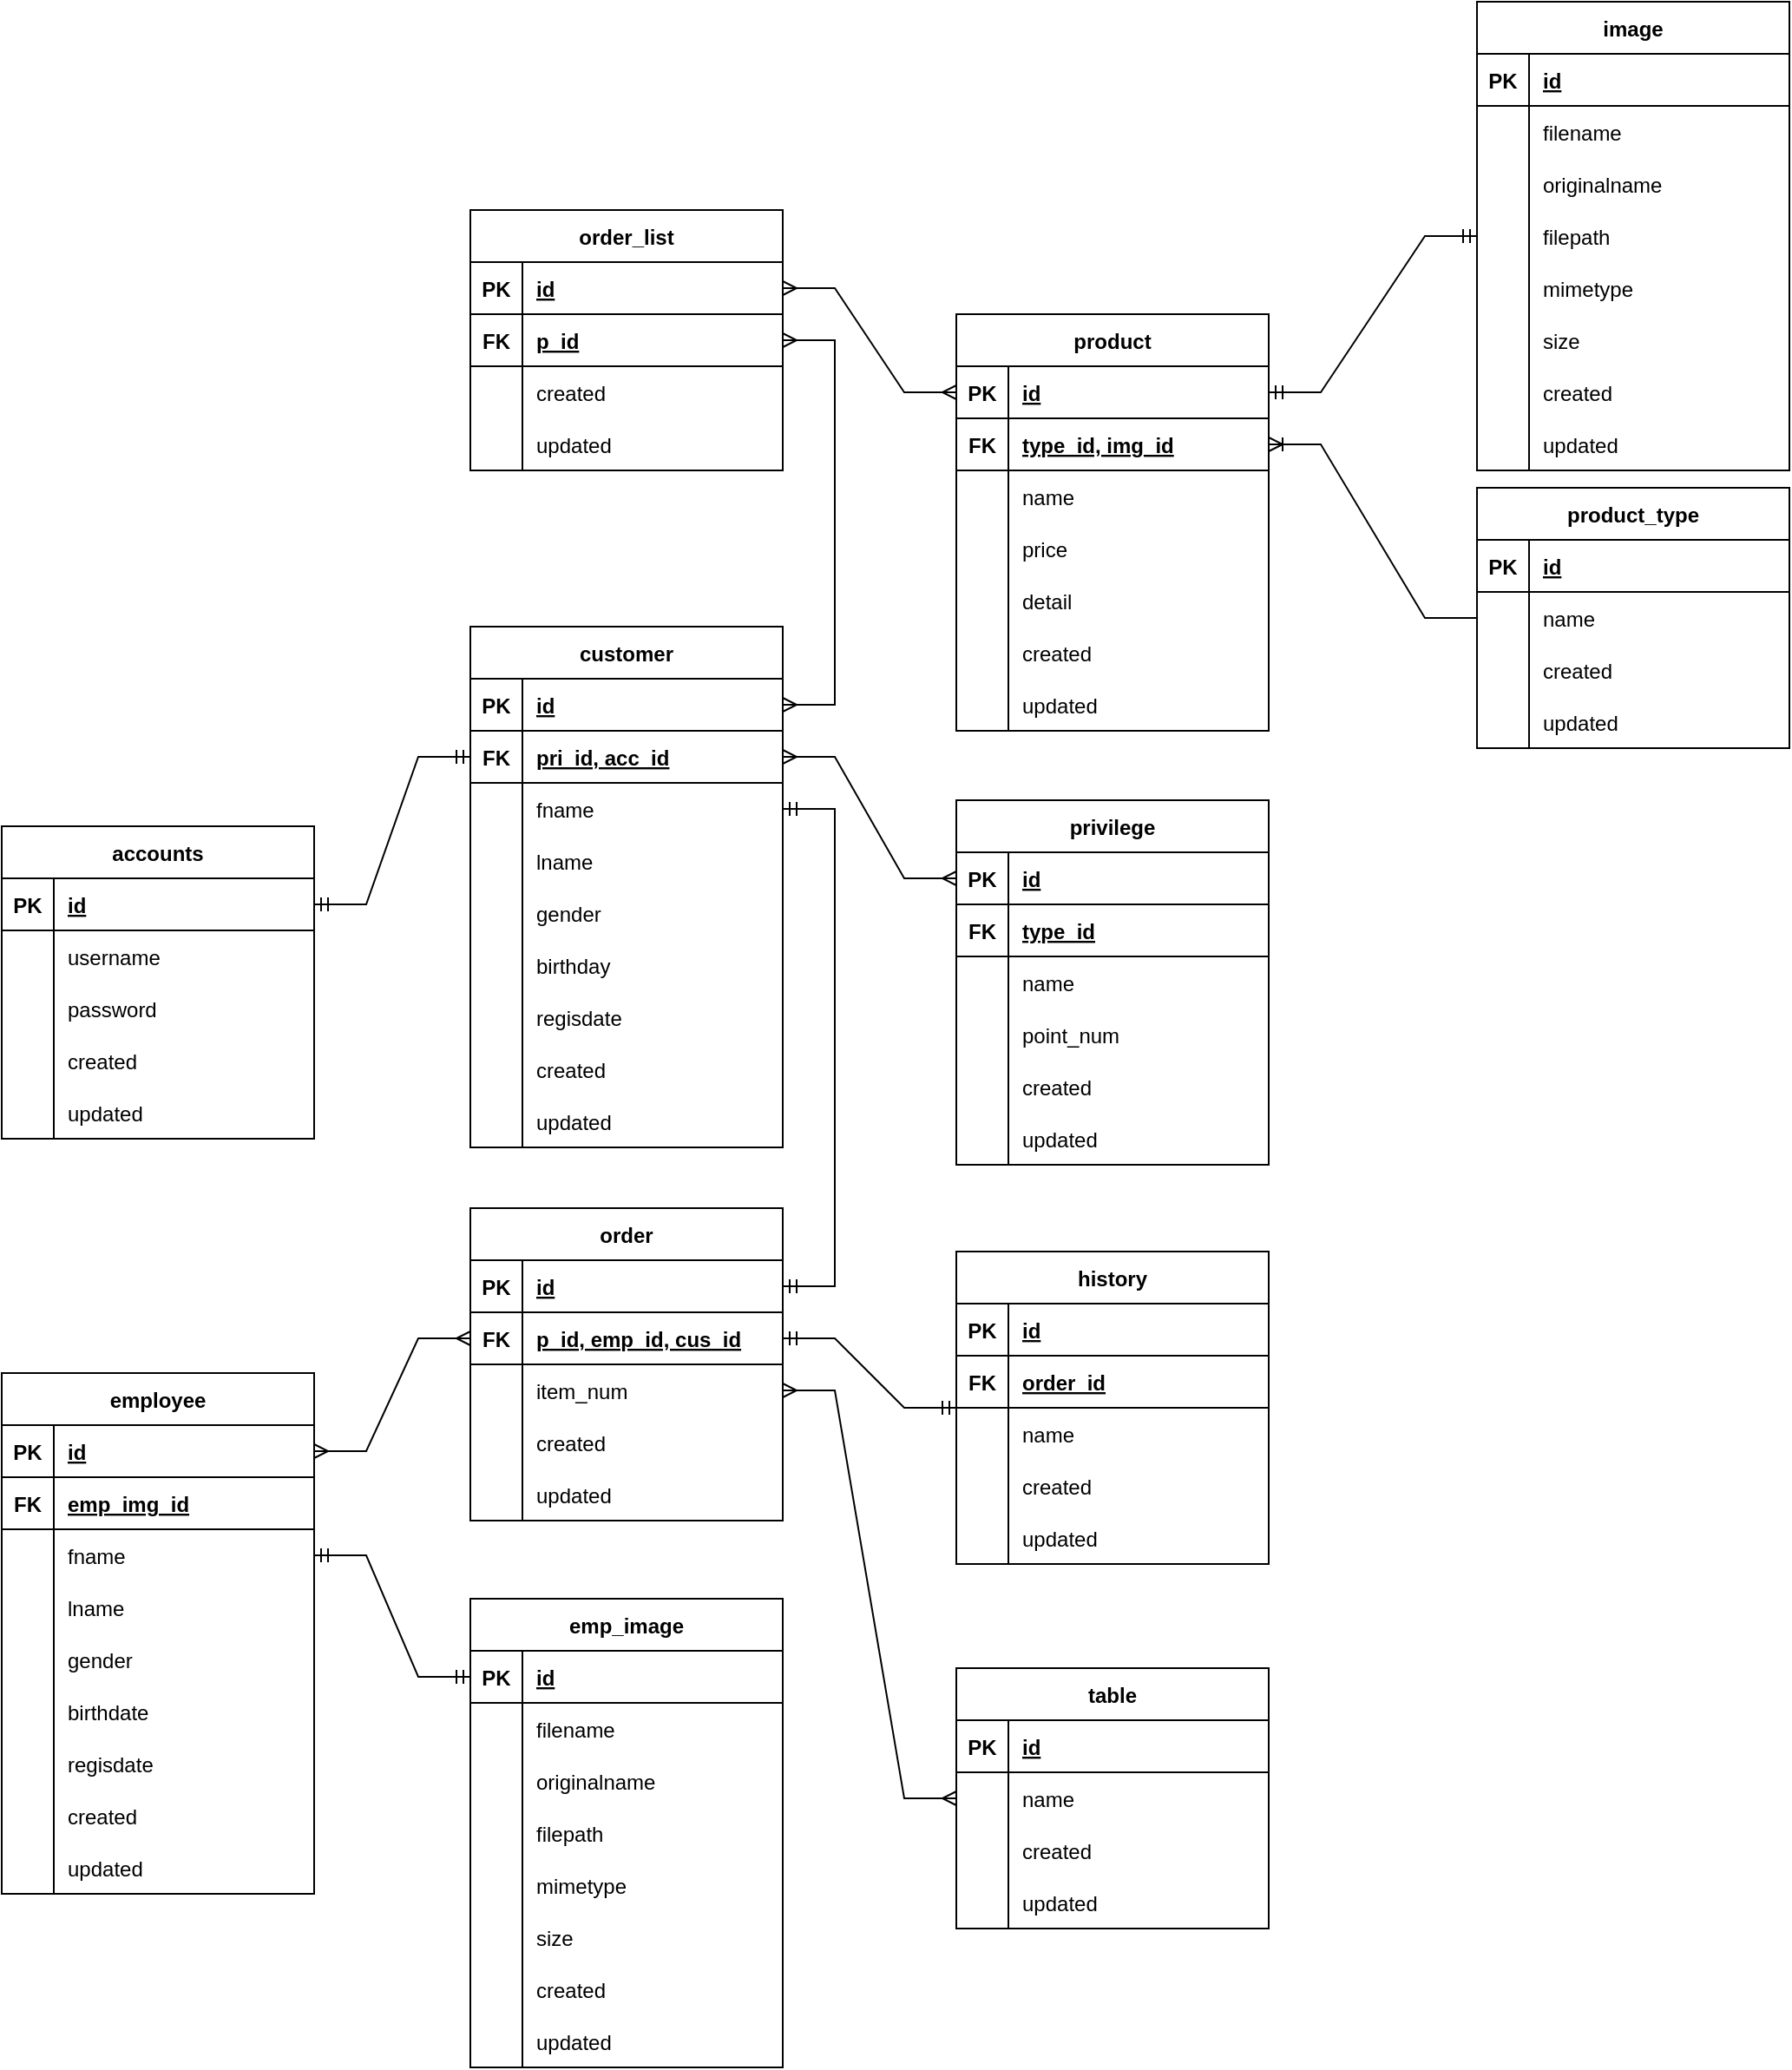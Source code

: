 <mxfile version="20.6.2" type="github">
  <diagram name="bom-order-er" id="5d7acffa-a066-3a61-03fe-96351882024d">
    <mxGraphModel dx="946" dy="1366" grid="1" gridSize="10" guides="1" tooltips="1" connect="1" arrows="1" fold="1" page="1" pageScale="1" pageWidth="1100" pageHeight="850" background="#ffffff" math="0" shadow="0">
      <root>
        <mxCell id="0" />
        <mxCell id="1" parent="0" />
        <mxCell id="rkOTiN757Bld_D0Bsvgv-1" value="table" style="shape=table;startSize=30;container=1;collapsible=1;childLayout=tableLayout;fixedRows=1;rowLines=0;fontStyle=1;align=center;resizeLast=1;" parent="1" vertex="1">
          <mxGeometry x="580" y="880" width="180" height="150" as="geometry" />
        </mxCell>
        <mxCell id="rkOTiN757Bld_D0Bsvgv-2" value="" style="shape=tableRow;horizontal=0;startSize=0;swimlaneHead=0;swimlaneBody=0;fillColor=none;collapsible=0;dropTarget=0;points=[[0,0.5],[1,0.5]];portConstraint=eastwest;top=0;left=0;right=0;bottom=1;" parent="rkOTiN757Bld_D0Bsvgv-1" vertex="1">
          <mxGeometry y="30" width="180" height="30" as="geometry" />
        </mxCell>
        <mxCell id="rkOTiN757Bld_D0Bsvgv-3" value="PK" style="shape=partialRectangle;connectable=0;fillColor=none;top=0;left=0;bottom=0;right=0;fontStyle=1;overflow=hidden;" parent="rkOTiN757Bld_D0Bsvgv-2" vertex="1">
          <mxGeometry width="30" height="30" as="geometry">
            <mxRectangle width="30" height="30" as="alternateBounds" />
          </mxGeometry>
        </mxCell>
        <mxCell id="rkOTiN757Bld_D0Bsvgv-4" value="id" style="shape=partialRectangle;connectable=0;fillColor=none;top=0;left=0;bottom=0;right=0;align=left;spacingLeft=6;fontStyle=5;overflow=hidden;" parent="rkOTiN757Bld_D0Bsvgv-2" vertex="1">
          <mxGeometry x="30" width="150" height="30" as="geometry">
            <mxRectangle width="150" height="30" as="alternateBounds" />
          </mxGeometry>
        </mxCell>
        <mxCell id="rkOTiN757Bld_D0Bsvgv-5" value="" style="shape=tableRow;horizontal=0;startSize=0;swimlaneHead=0;swimlaneBody=0;fillColor=none;collapsible=0;dropTarget=0;points=[[0,0.5],[1,0.5]];portConstraint=eastwest;top=0;left=0;right=0;bottom=0;" parent="rkOTiN757Bld_D0Bsvgv-1" vertex="1">
          <mxGeometry y="60" width="180" height="30" as="geometry" />
        </mxCell>
        <mxCell id="rkOTiN757Bld_D0Bsvgv-6" value="" style="shape=partialRectangle;connectable=0;fillColor=none;top=0;left=0;bottom=0;right=0;editable=1;overflow=hidden;" parent="rkOTiN757Bld_D0Bsvgv-5" vertex="1">
          <mxGeometry width="30" height="30" as="geometry">
            <mxRectangle width="30" height="30" as="alternateBounds" />
          </mxGeometry>
        </mxCell>
        <mxCell id="rkOTiN757Bld_D0Bsvgv-7" value="name" style="shape=partialRectangle;connectable=0;fillColor=none;top=0;left=0;bottom=0;right=0;align=left;spacingLeft=6;overflow=hidden;" parent="rkOTiN757Bld_D0Bsvgv-5" vertex="1">
          <mxGeometry x="30" width="150" height="30" as="geometry">
            <mxRectangle width="150" height="30" as="alternateBounds" />
          </mxGeometry>
        </mxCell>
        <mxCell id="rkOTiN757Bld_D0Bsvgv-8" value="" style="shape=tableRow;horizontal=0;startSize=0;swimlaneHead=0;swimlaneBody=0;fillColor=none;collapsible=0;dropTarget=0;points=[[0,0.5],[1,0.5]];portConstraint=eastwest;top=0;left=0;right=0;bottom=0;" parent="rkOTiN757Bld_D0Bsvgv-1" vertex="1">
          <mxGeometry y="90" width="180" height="30" as="geometry" />
        </mxCell>
        <mxCell id="rkOTiN757Bld_D0Bsvgv-9" value="" style="shape=partialRectangle;connectable=0;fillColor=none;top=0;left=0;bottom=0;right=0;editable=1;overflow=hidden;" parent="rkOTiN757Bld_D0Bsvgv-8" vertex="1">
          <mxGeometry width="30" height="30" as="geometry">
            <mxRectangle width="30" height="30" as="alternateBounds" />
          </mxGeometry>
        </mxCell>
        <mxCell id="rkOTiN757Bld_D0Bsvgv-10" value="created" style="shape=partialRectangle;connectable=0;fillColor=none;top=0;left=0;bottom=0;right=0;align=left;spacingLeft=6;overflow=hidden;" parent="rkOTiN757Bld_D0Bsvgv-8" vertex="1">
          <mxGeometry x="30" width="150" height="30" as="geometry">
            <mxRectangle width="150" height="30" as="alternateBounds" />
          </mxGeometry>
        </mxCell>
        <mxCell id="rkOTiN757Bld_D0Bsvgv-16" value="" style="shape=tableRow;horizontal=0;startSize=0;swimlaneHead=0;swimlaneBody=0;fillColor=none;collapsible=0;dropTarget=0;points=[[0,0.5],[1,0.5]];portConstraint=eastwest;top=0;left=0;right=0;bottom=0;" parent="rkOTiN757Bld_D0Bsvgv-1" vertex="1">
          <mxGeometry y="120" width="180" height="30" as="geometry" />
        </mxCell>
        <mxCell id="rkOTiN757Bld_D0Bsvgv-17" value="" style="shape=partialRectangle;connectable=0;fillColor=none;top=0;left=0;bottom=0;right=0;editable=1;overflow=hidden;" parent="rkOTiN757Bld_D0Bsvgv-16" vertex="1">
          <mxGeometry width="30" height="30" as="geometry">
            <mxRectangle width="30" height="30" as="alternateBounds" />
          </mxGeometry>
        </mxCell>
        <mxCell id="rkOTiN757Bld_D0Bsvgv-18" value="updated" style="shape=partialRectangle;connectable=0;fillColor=none;top=0;left=0;bottom=0;right=0;align=left;spacingLeft=6;overflow=hidden;" parent="rkOTiN757Bld_D0Bsvgv-16" vertex="1">
          <mxGeometry x="30" width="150" height="30" as="geometry">
            <mxRectangle width="150" height="30" as="alternateBounds" />
          </mxGeometry>
        </mxCell>
        <mxCell id="rkOTiN757Bld_D0Bsvgv-32" value="customer" style="shape=table;startSize=30;container=1;collapsible=1;childLayout=tableLayout;fixedRows=1;rowLines=0;fontStyle=1;align=center;resizeLast=1;" parent="1" vertex="1">
          <mxGeometry x="300" y="280" width="180" height="300" as="geometry" />
        </mxCell>
        <mxCell id="rkOTiN757Bld_D0Bsvgv-33" value="" style="shape=tableRow;horizontal=0;startSize=0;swimlaneHead=0;swimlaneBody=0;fillColor=none;collapsible=0;dropTarget=0;points=[[0,0.5],[1,0.5]];portConstraint=eastwest;top=0;left=0;right=0;bottom=1;" parent="rkOTiN757Bld_D0Bsvgv-32" vertex="1">
          <mxGeometry y="30" width="180" height="30" as="geometry" />
        </mxCell>
        <mxCell id="rkOTiN757Bld_D0Bsvgv-34" value="PK" style="shape=partialRectangle;connectable=0;fillColor=none;top=0;left=0;bottom=0;right=0;fontStyle=1;overflow=hidden;" parent="rkOTiN757Bld_D0Bsvgv-33" vertex="1">
          <mxGeometry width="30" height="30" as="geometry">
            <mxRectangle width="30" height="30" as="alternateBounds" />
          </mxGeometry>
        </mxCell>
        <mxCell id="rkOTiN757Bld_D0Bsvgv-35" value="id" style="shape=partialRectangle;connectable=0;fillColor=none;top=0;left=0;bottom=0;right=0;align=left;spacingLeft=6;fontStyle=5;overflow=hidden;" parent="rkOTiN757Bld_D0Bsvgv-33" vertex="1">
          <mxGeometry x="30" width="150" height="30" as="geometry">
            <mxRectangle width="150" height="30" as="alternateBounds" />
          </mxGeometry>
        </mxCell>
        <mxCell id="iLS-FOW6j_LU89P7cBRq-101" value="" style="shape=tableRow;horizontal=0;startSize=0;swimlaneHead=0;swimlaneBody=0;fillColor=none;collapsible=0;dropTarget=0;points=[[0,0.5],[1,0.5]];portConstraint=eastwest;top=0;left=0;right=0;bottom=1;" parent="rkOTiN757Bld_D0Bsvgv-32" vertex="1">
          <mxGeometry y="60" width="180" height="30" as="geometry" />
        </mxCell>
        <mxCell id="iLS-FOW6j_LU89P7cBRq-102" value="FK" style="shape=partialRectangle;connectable=0;fillColor=none;top=0;left=0;bottom=0;right=0;fontStyle=1;overflow=hidden;" parent="iLS-FOW6j_LU89P7cBRq-101" vertex="1">
          <mxGeometry width="30" height="30" as="geometry">
            <mxRectangle width="30" height="30" as="alternateBounds" />
          </mxGeometry>
        </mxCell>
        <mxCell id="iLS-FOW6j_LU89P7cBRq-103" value="pri_id, acc_id" style="shape=partialRectangle;connectable=0;fillColor=none;top=0;left=0;bottom=0;right=0;align=left;spacingLeft=6;fontStyle=5;overflow=hidden;" parent="iLS-FOW6j_LU89P7cBRq-101" vertex="1">
          <mxGeometry x="30" width="150" height="30" as="geometry">
            <mxRectangle width="150" height="30" as="alternateBounds" />
          </mxGeometry>
        </mxCell>
        <mxCell id="rkOTiN757Bld_D0Bsvgv-36" value="" style="shape=tableRow;horizontal=0;startSize=0;swimlaneHead=0;swimlaneBody=0;fillColor=none;collapsible=0;dropTarget=0;points=[[0,0.5],[1,0.5]];portConstraint=eastwest;top=0;left=0;right=0;bottom=0;" parent="rkOTiN757Bld_D0Bsvgv-32" vertex="1">
          <mxGeometry y="90" width="180" height="30" as="geometry" />
        </mxCell>
        <mxCell id="rkOTiN757Bld_D0Bsvgv-37" value="" style="shape=partialRectangle;connectable=0;fillColor=none;top=0;left=0;bottom=0;right=0;editable=1;overflow=hidden;" parent="rkOTiN757Bld_D0Bsvgv-36" vertex="1">
          <mxGeometry width="30" height="30" as="geometry">
            <mxRectangle width="30" height="30" as="alternateBounds" />
          </mxGeometry>
        </mxCell>
        <mxCell id="rkOTiN757Bld_D0Bsvgv-38" value="fname" style="shape=partialRectangle;connectable=0;fillColor=none;top=0;left=0;bottom=0;right=0;align=left;spacingLeft=6;overflow=hidden;" parent="rkOTiN757Bld_D0Bsvgv-36" vertex="1">
          <mxGeometry x="30" width="150" height="30" as="geometry">
            <mxRectangle width="150" height="30" as="alternateBounds" />
          </mxGeometry>
        </mxCell>
        <mxCell id="Y1Y8oUk_v3U6UHBbldAs-81" value="" style="shape=tableRow;horizontal=0;startSize=0;swimlaneHead=0;swimlaneBody=0;fillColor=none;collapsible=0;dropTarget=0;points=[[0,0.5],[1,0.5]];portConstraint=eastwest;top=0;left=0;right=0;bottom=0;" parent="rkOTiN757Bld_D0Bsvgv-32" vertex="1">
          <mxGeometry y="120" width="180" height="30" as="geometry" />
        </mxCell>
        <mxCell id="Y1Y8oUk_v3U6UHBbldAs-82" value="" style="shape=partialRectangle;connectable=0;fillColor=none;top=0;left=0;bottom=0;right=0;editable=1;overflow=hidden;" parent="Y1Y8oUk_v3U6UHBbldAs-81" vertex="1">
          <mxGeometry width="30" height="30" as="geometry">
            <mxRectangle width="30" height="30" as="alternateBounds" />
          </mxGeometry>
        </mxCell>
        <mxCell id="Y1Y8oUk_v3U6UHBbldAs-83" value="lname" style="shape=partialRectangle;connectable=0;fillColor=none;top=0;left=0;bottom=0;right=0;align=left;spacingLeft=6;overflow=hidden;" parent="Y1Y8oUk_v3U6UHBbldAs-81" vertex="1">
          <mxGeometry x="30" width="150" height="30" as="geometry">
            <mxRectangle width="150" height="30" as="alternateBounds" />
          </mxGeometry>
        </mxCell>
        <mxCell id="rkOTiN757Bld_D0Bsvgv-116" value="" style="shape=tableRow;horizontal=0;startSize=0;swimlaneHead=0;swimlaneBody=0;fillColor=none;collapsible=0;dropTarget=0;points=[[0,0.5],[1,0.5]];portConstraint=eastwest;top=0;left=0;right=0;bottom=0;" parent="rkOTiN757Bld_D0Bsvgv-32" vertex="1">
          <mxGeometry y="150" width="180" height="30" as="geometry" />
        </mxCell>
        <mxCell id="rkOTiN757Bld_D0Bsvgv-117" value="" style="shape=partialRectangle;connectable=0;fillColor=none;top=0;left=0;bottom=0;right=0;editable=1;overflow=hidden;" parent="rkOTiN757Bld_D0Bsvgv-116" vertex="1">
          <mxGeometry width="30" height="30" as="geometry">
            <mxRectangle width="30" height="30" as="alternateBounds" />
          </mxGeometry>
        </mxCell>
        <mxCell id="rkOTiN757Bld_D0Bsvgv-118" value="gender" style="shape=partialRectangle;connectable=0;fillColor=none;top=0;left=0;bottom=0;right=0;align=left;spacingLeft=6;overflow=hidden;" parent="rkOTiN757Bld_D0Bsvgv-116" vertex="1">
          <mxGeometry x="30" width="150" height="30" as="geometry">
            <mxRectangle width="150" height="30" as="alternateBounds" />
          </mxGeometry>
        </mxCell>
        <mxCell id="rkOTiN757Bld_D0Bsvgv-119" value="" style="shape=tableRow;horizontal=0;startSize=0;swimlaneHead=0;swimlaneBody=0;fillColor=none;collapsible=0;dropTarget=0;points=[[0,0.5],[1,0.5]];portConstraint=eastwest;top=0;left=0;right=0;bottom=0;" parent="rkOTiN757Bld_D0Bsvgv-32" vertex="1">
          <mxGeometry y="180" width="180" height="30" as="geometry" />
        </mxCell>
        <mxCell id="rkOTiN757Bld_D0Bsvgv-120" value="" style="shape=partialRectangle;connectable=0;fillColor=none;top=0;left=0;bottom=0;right=0;editable=1;overflow=hidden;" parent="rkOTiN757Bld_D0Bsvgv-119" vertex="1">
          <mxGeometry width="30" height="30" as="geometry">
            <mxRectangle width="30" height="30" as="alternateBounds" />
          </mxGeometry>
        </mxCell>
        <mxCell id="rkOTiN757Bld_D0Bsvgv-121" value="birthday" style="shape=partialRectangle;connectable=0;fillColor=none;top=0;left=0;bottom=0;right=0;align=left;spacingLeft=6;overflow=hidden;" parent="rkOTiN757Bld_D0Bsvgv-119" vertex="1">
          <mxGeometry x="30" width="150" height="30" as="geometry">
            <mxRectangle width="150" height="30" as="alternateBounds" />
          </mxGeometry>
        </mxCell>
        <mxCell id="iLS-FOW6j_LU89P7cBRq-33" value="" style="shape=tableRow;horizontal=0;startSize=0;swimlaneHead=0;swimlaneBody=0;fillColor=none;collapsible=0;dropTarget=0;points=[[0,0.5],[1,0.5]];portConstraint=eastwest;top=0;left=0;right=0;bottom=0;" parent="rkOTiN757Bld_D0Bsvgv-32" vertex="1">
          <mxGeometry y="210" width="180" height="30" as="geometry" />
        </mxCell>
        <mxCell id="iLS-FOW6j_LU89P7cBRq-34" value="" style="shape=partialRectangle;connectable=0;fillColor=none;top=0;left=0;bottom=0;right=0;editable=1;overflow=hidden;" parent="iLS-FOW6j_LU89P7cBRq-33" vertex="1">
          <mxGeometry width="30" height="30" as="geometry">
            <mxRectangle width="30" height="30" as="alternateBounds" />
          </mxGeometry>
        </mxCell>
        <mxCell id="iLS-FOW6j_LU89P7cBRq-35" value="regisdate" style="shape=partialRectangle;connectable=0;fillColor=none;top=0;left=0;bottom=0;right=0;align=left;spacingLeft=6;overflow=hidden;" parent="iLS-FOW6j_LU89P7cBRq-33" vertex="1">
          <mxGeometry x="30" width="150" height="30" as="geometry">
            <mxRectangle width="150" height="30" as="alternateBounds" />
          </mxGeometry>
        </mxCell>
        <mxCell id="rkOTiN757Bld_D0Bsvgv-39" value="" style="shape=tableRow;horizontal=0;startSize=0;swimlaneHead=0;swimlaneBody=0;fillColor=none;collapsible=0;dropTarget=0;points=[[0,0.5],[1,0.5]];portConstraint=eastwest;top=0;left=0;right=0;bottom=0;" parent="rkOTiN757Bld_D0Bsvgv-32" vertex="1">
          <mxGeometry y="240" width="180" height="30" as="geometry" />
        </mxCell>
        <mxCell id="rkOTiN757Bld_D0Bsvgv-40" value="" style="shape=partialRectangle;connectable=0;fillColor=none;top=0;left=0;bottom=0;right=0;editable=1;overflow=hidden;" parent="rkOTiN757Bld_D0Bsvgv-39" vertex="1">
          <mxGeometry width="30" height="30" as="geometry">
            <mxRectangle width="30" height="30" as="alternateBounds" />
          </mxGeometry>
        </mxCell>
        <mxCell id="rkOTiN757Bld_D0Bsvgv-41" value="created" style="shape=partialRectangle;connectable=0;fillColor=none;top=0;left=0;bottom=0;right=0;align=left;spacingLeft=6;overflow=hidden;" parent="rkOTiN757Bld_D0Bsvgv-39" vertex="1">
          <mxGeometry x="30" width="150" height="30" as="geometry">
            <mxRectangle width="150" height="30" as="alternateBounds" />
          </mxGeometry>
        </mxCell>
        <mxCell id="rkOTiN757Bld_D0Bsvgv-42" value="" style="shape=tableRow;horizontal=0;startSize=0;swimlaneHead=0;swimlaneBody=0;fillColor=none;collapsible=0;dropTarget=0;points=[[0,0.5],[1,0.5]];portConstraint=eastwest;top=0;left=0;right=0;bottom=0;" parent="rkOTiN757Bld_D0Bsvgv-32" vertex="1">
          <mxGeometry y="270" width="180" height="30" as="geometry" />
        </mxCell>
        <mxCell id="rkOTiN757Bld_D0Bsvgv-43" value="" style="shape=partialRectangle;connectable=0;fillColor=none;top=0;left=0;bottom=0;right=0;editable=1;overflow=hidden;" parent="rkOTiN757Bld_D0Bsvgv-42" vertex="1">
          <mxGeometry width="30" height="30" as="geometry">
            <mxRectangle width="30" height="30" as="alternateBounds" />
          </mxGeometry>
        </mxCell>
        <mxCell id="rkOTiN757Bld_D0Bsvgv-44" value="updated" style="shape=partialRectangle;connectable=0;fillColor=none;top=0;left=0;bottom=0;right=0;align=left;spacingLeft=6;overflow=hidden;" parent="rkOTiN757Bld_D0Bsvgv-42" vertex="1">
          <mxGeometry x="30" width="150" height="30" as="geometry">
            <mxRectangle width="150" height="30" as="alternateBounds" />
          </mxGeometry>
        </mxCell>
        <mxCell id="rkOTiN757Bld_D0Bsvgv-45" value="employee" style="shape=table;startSize=30;container=1;collapsible=1;childLayout=tableLayout;fixedRows=1;rowLines=0;fontStyle=1;align=center;resizeLast=1;" parent="1" vertex="1">
          <mxGeometry x="30" y="710" width="180" height="300" as="geometry" />
        </mxCell>
        <mxCell id="rkOTiN757Bld_D0Bsvgv-46" value="" style="shape=tableRow;horizontal=0;startSize=0;swimlaneHead=0;swimlaneBody=0;fillColor=none;collapsible=0;dropTarget=0;points=[[0,0.5],[1,0.5]];portConstraint=eastwest;top=0;left=0;right=0;bottom=1;" parent="rkOTiN757Bld_D0Bsvgv-45" vertex="1">
          <mxGeometry y="30" width="180" height="30" as="geometry" />
        </mxCell>
        <mxCell id="rkOTiN757Bld_D0Bsvgv-47" value="PK" style="shape=partialRectangle;connectable=0;fillColor=none;top=0;left=0;bottom=0;right=0;fontStyle=1;overflow=hidden;" parent="rkOTiN757Bld_D0Bsvgv-46" vertex="1">
          <mxGeometry width="30" height="30" as="geometry">
            <mxRectangle width="30" height="30" as="alternateBounds" />
          </mxGeometry>
        </mxCell>
        <mxCell id="rkOTiN757Bld_D0Bsvgv-48" value="id" style="shape=partialRectangle;connectable=0;fillColor=none;top=0;left=0;bottom=0;right=0;align=left;spacingLeft=6;fontStyle=5;overflow=hidden;" parent="rkOTiN757Bld_D0Bsvgv-46" vertex="1">
          <mxGeometry x="30" width="150" height="30" as="geometry">
            <mxRectangle width="150" height="30" as="alternateBounds" />
          </mxGeometry>
        </mxCell>
        <mxCell id="Y1Y8oUk_v3U6UHBbldAs-77" value="" style="shape=tableRow;horizontal=0;startSize=0;swimlaneHead=0;swimlaneBody=0;fillColor=none;collapsible=0;dropTarget=0;points=[[0,0.5],[1,0.5]];portConstraint=eastwest;top=0;left=0;right=0;bottom=1;" parent="rkOTiN757Bld_D0Bsvgv-45" vertex="1">
          <mxGeometry y="60" width="180" height="30" as="geometry" />
        </mxCell>
        <mxCell id="Y1Y8oUk_v3U6UHBbldAs-78" value="FK" style="shape=partialRectangle;connectable=0;fillColor=none;top=0;left=0;bottom=0;right=0;fontStyle=1;overflow=hidden;" parent="Y1Y8oUk_v3U6UHBbldAs-77" vertex="1">
          <mxGeometry width="30" height="30" as="geometry">
            <mxRectangle width="30" height="30" as="alternateBounds" />
          </mxGeometry>
        </mxCell>
        <mxCell id="Y1Y8oUk_v3U6UHBbldAs-79" value="emp_img_id" style="shape=partialRectangle;connectable=0;fillColor=none;top=0;left=0;bottom=0;right=0;align=left;spacingLeft=6;fontStyle=5;overflow=hidden;" parent="Y1Y8oUk_v3U6UHBbldAs-77" vertex="1">
          <mxGeometry x="30" width="150" height="30" as="geometry">
            <mxRectangle width="150" height="30" as="alternateBounds" />
          </mxGeometry>
        </mxCell>
        <mxCell id="rkOTiN757Bld_D0Bsvgv-49" value="" style="shape=tableRow;horizontal=0;startSize=0;swimlaneHead=0;swimlaneBody=0;fillColor=none;collapsible=0;dropTarget=0;points=[[0,0.5],[1,0.5]];portConstraint=eastwest;top=0;left=0;right=0;bottom=0;" parent="rkOTiN757Bld_D0Bsvgv-45" vertex="1">
          <mxGeometry y="90" width="180" height="30" as="geometry" />
        </mxCell>
        <mxCell id="rkOTiN757Bld_D0Bsvgv-50" value="" style="shape=partialRectangle;connectable=0;fillColor=none;top=0;left=0;bottom=0;right=0;editable=1;overflow=hidden;" parent="rkOTiN757Bld_D0Bsvgv-49" vertex="1">
          <mxGeometry width="30" height="30" as="geometry">
            <mxRectangle width="30" height="30" as="alternateBounds" />
          </mxGeometry>
        </mxCell>
        <mxCell id="rkOTiN757Bld_D0Bsvgv-51" value="fname" style="shape=partialRectangle;connectable=0;fillColor=none;top=0;left=0;bottom=0;right=0;align=left;spacingLeft=6;overflow=hidden;" parent="rkOTiN757Bld_D0Bsvgv-49" vertex="1">
          <mxGeometry x="30" width="150" height="30" as="geometry">
            <mxRectangle width="150" height="30" as="alternateBounds" />
          </mxGeometry>
        </mxCell>
        <mxCell id="Y1Y8oUk_v3U6UHBbldAs-45" value="" style="shape=tableRow;horizontal=0;startSize=0;swimlaneHead=0;swimlaneBody=0;fillColor=none;collapsible=0;dropTarget=0;points=[[0,0.5],[1,0.5]];portConstraint=eastwest;top=0;left=0;right=0;bottom=0;" parent="rkOTiN757Bld_D0Bsvgv-45" vertex="1">
          <mxGeometry y="120" width="180" height="30" as="geometry" />
        </mxCell>
        <mxCell id="Y1Y8oUk_v3U6UHBbldAs-46" value="" style="shape=partialRectangle;connectable=0;fillColor=none;top=0;left=0;bottom=0;right=0;editable=1;overflow=hidden;" parent="Y1Y8oUk_v3U6UHBbldAs-45" vertex="1">
          <mxGeometry width="30" height="30" as="geometry">
            <mxRectangle width="30" height="30" as="alternateBounds" />
          </mxGeometry>
        </mxCell>
        <mxCell id="Y1Y8oUk_v3U6UHBbldAs-47" value="lname" style="shape=partialRectangle;connectable=0;fillColor=none;top=0;left=0;bottom=0;right=0;align=left;spacingLeft=6;overflow=hidden;" parent="Y1Y8oUk_v3U6UHBbldAs-45" vertex="1">
          <mxGeometry x="30" width="150" height="30" as="geometry">
            <mxRectangle width="150" height="30" as="alternateBounds" />
          </mxGeometry>
        </mxCell>
        <mxCell id="iLS-FOW6j_LU89P7cBRq-27" value="" style="shape=tableRow;horizontal=0;startSize=0;swimlaneHead=0;swimlaneBody=0;fillColor=none;collapsible=0;dropTarget=0;points=[[0,0.5],[1,0.5]];portConstraint=eastwest;top=0;left=0;right=0;bottom=0;" parent="rkOTiN757Bld_D0Bsvgv-45" vertex="1">
          <mxGeometry y="150" width="180" height="30" as="geometry" />
        </mxCell>
        <mxCell id="iLS-FOW6j_LU89P7cBRq-28" value="" style="shape=partialRectangle;connectable=0;fillColor=none;top=0;left=0;bottom=0;right=0;editable=1;overflow=hidden;" parent="iLS-FOW6j_LU89P7cBRq-27" vertex="1">
          <mxGeometry width="30" height="30" as="geometry">
            <mxRectangle width="30" height="30" as="alternateBounds" />
          </mxGeometry>
        </mxCell>
        <mxCell id="iLS-FOW6j_LU89P7cBRq-29" value="gender" style="shape=partialRectangle;connectable=0;fillColor=none;top=0;left=0;bottom=0;right=0;align=left;spacingLeft=6;overflow=hidden;" parent="iLS-FOW6j_LU89P7cBRq-27" vertex="1">
          <mxGeometry x="30" width="150" height="30" as="geometry">
            <mxRectangle width="150" height="30" as="alternateBounds" />
          </mxGeometry>
        </mxCell>
        <mxCell id="iLS-FOW6j_LU89P7cBRq-30" value="" style="shape=tableRow;horizontal=0;startSize=0;swimlaneHead=0;swimlaneBody=0;fillColor=none;collapsible=0;dropTarget=0;points=[[0,0.5],[1,0.5]];portConstraint=eastwest;top=0;left=0;right=0;bottom=0;" parent="rkOTiN757Bld_D0Bsvgv-45" vertex="1">
          <mxGeometry y="180" width="180" height="30" as="geometry" />
        </mxCell>
        <mxCell id="iLS-FOW6j_LU89P7cBRq-31" value="" style="shape=partialRectangle;connectable=0;fillColor=none;top=0;left=0;bottom=0;right=0;editable=1;overflow=hidden;" parent="iLS-FOW6j_LU89P7cBRq-30" vertex="1">
          <mxGeometry width="30" height="30" as="geometry">
            <mxRectangle width="30" height="30" as="alternateBounds" />
          </mxGeometry>
        </mxCell>
        <mxCell id="iLS-FOW6j_LU89P7cBRq-32" value="birthdate" style="shape=partialRectangle;connectable=0;fillColor=none;top=0;left=0;bottom=0;right=0;align=left;spacingLeft=6;overflow=hidden;" parent="iLS-FOW6j_LU89P7cBRq-30" vertex="1">
          <mxGeometry x="30" width="150" height="30" as="geometry">
            <mxRectangle width="150" height="30" as="alternateBounds" />
          </mxGeometry>
        </mxCell>
        <mxCell id="iLS-FOW6j_LU89P7cBRq-36" value="" style="shape=tableRow;horizontal=0;startSize=0;swimlaneHead=0;swimlaneBody=0;fillColor=none;collapsible=0;dropTarget=0;points=[[0,0.5],[1,0.5]];portConstraint=eastwest;top=0;left=0;right=0;bottom=0;" parent="rkOTiN757Bld_D0Bsvgv-45" vertex="1">
          <mxGeometry y="210" width="180" height="30" as="geometry" />
        </mxCell>
        <mxCell id="iLS-FOW6j_LU89P7cBRq-37" value="" style="shape=partialRectangle;connectable=0;fillColor=none;top=0;left=0;bottom=0;right=0;editable=1;overflow=hidden;" parent="iLS-FOW6j_LU89P7cBRq-36" vertex="1">
          <mxGeometry width="30" height="30" as="geometry">
            <mxRectangle width="30" height="30" as="alternateBounds" />
          </mxGeometry>
        </mxCell>
        <mxCell id="iLS-FOW6j_LU89P7cBRq-38" value="regisdate" style="shape=partialRectangle;connectable=0;fillColor=none;top=0;left=0;bottom=0;right=0;align=left;spacingLeft=6;overflow=hidden;" parent="iLS-FOW6j_LU89P7cBRq-36" vertex="1">
          <mxGeometry x="30" width="150" height="30" as="geometry">
            <mxRectangle width="150" height="30" as="alternateBounds" />
          </mxGeometry>
        </mxCell>
        <mxCell id="rkOTiN757Bld_D0Bsvgv-52" value="" style="shape=tableRow;horizontal=0;startSize=0;swimlaneHead=0;swimlaneBody=0;fillColor=none;collapsible=0;dropTarget=0;points=[[0,0.5],[1,0.5]];portConstraint=eastwest;top=0;left=0;right=0;bottom=0;" parent="rkOTiN757Bld_D0Bsvgv-45" vertex="1">
          <mxGeometry y="240" width="180" height="30" as="geometry" />
        </mxCell>
        <mxCell id="rkOTiN757Bld_D0Bsvgv-53" value="" style="shape=partialRectangle;connectable=0;fillColor=none;top=0;left=0;bottom=0;right=0;editable=1;overflow=hidden;" parent="rkOTiN757Bld_D0Bsvgv-52" vertex="1">
          <mxGeometry width="30" height="30" as="geometry">
            <mxRectangle width="30" height="30" as="alternateBounds" />
          </mxGeometry>
        </mxCell>
        <mxCell id="rkOTiN757Bld_D0Bsvgv-54" value="created" style="shape=partialRectangle;connectable=0;fillColor=none;top=0;left=0;bottom=0;right=0;align=left;spacingLeft=6;overflow=hidden;" parent="rkOTiN757Bld_D0Bsvgv-52" vertex="1">
          <mxGeometry x="30" width="150" height="30" as="geometry">
            <mxRectangle width="150" height="30" as="alternateBounds" />
          </mxGeometry>
        </mxCell>
        <mxCell id="rkOTiN757Bld_D0Bsvgv-55" value="" style="shape=tableRow;horizontal=0;startSize=0;swimlaneHead=0;swimlaneBody=0;fillColor=none;collapsible=0;dropTarget=0;points=[[0,0.5],[1,0.5]];portConstraint=eastwest;top=0;left=0;right=0;bottom=0;" parent="rkOTiN757Bld_D0Bsvgv-45" vertex="1">
          <mxGeometry y="270" width="180" height="30" as="geometry" />
        </mxCell>
        <mxCell id="rkOTiN757Bld_D0Bsvgv-56" value="" style="shape=partialRectangle;connectable=0;fillColor=none;top=0;left=0;bottom=0;right=0;editable=1;overflow=hidden;" parent="rkOTiN757Bld_D0Bsvgv-55" vertex="1">
          <mxGeometry width="30" height="30" as="geometry">
            <mxRectangle width="30" height="30" as="alternateBounds" />
          </mxGeometry>
        </mxCell>
        <mxCell id="rkOTiN757Bld_D0Bsvgv-57" value="updated" style="shape=partialRectangle;connectable=0;fillColor=none;top=0;left=0;bottom=0;right=0;align=left;spacingLeft=6;overflow=hidden;" parent="rkOTiN757Bld_D0Bsvgv-55" vertex="1">
          <mxGeometry x="30" width="150" height="30" as="geometry">
            <mxRectangle width="150" height="30" as="alternateBounds" />
          </mxGeometry>
        </mxCell>
        <mxCell id="rkOTiN757Bld_D0Bsvgv-58" value="history" style="shape=table;startSize=30;container=1;collapsible=1;childLayout=tableLayout;fixedRows=1;rowLines=0;fontStyle=1;align=center;resizeLast=1;" parent="1" vertex="1">
          <mxGeometry x="580" y="640" width="180" height="180" as="geometry" />
        </mxCell>
        <mxCell id="rkOTiN757Bld_D0Bsvgv-59" value="" style="shape=tableRow;horizontal=0;startSize=0;swimlaneHead=0;swimlaneBody=0;fillColor=none;collapsible=0;dropTarget=0;points=[[0,0.5],[1,0.5]];portConstraint=eastwest;top=0;left=0;right=0;bottom=1;" parent="rkOTiN757Bld_D0Bsvgv-58" vertex="1">
          <mxGeometry y="30" width="180" height="30" as="geometry" />
        </mxCell>
        <mxCell id="rkOTiN757Bld_D0Bsvgv-60" value="PK" style="shape=partialRectangle;connectable=0;fillColor=none;top=0;left=0;bottom=0;right=0;fontStyle=1;overflow=hidden;" parent="rkOTiN757Bld_D0Bsvgv-59" vertex="1">
          <mxGeometry width="30" height="30" as="geometry">
            <mxRectangle width="30" height="30" as="alternateBounds" />
          </mxGeometry>
        </mxCell>
        <mxCell id="rkOTiN757Bld_D0Bsvgv-61" value="id" style="shape=partialRectangle;connectable=0;fillColor=none;top=0;left=0;bottom=0;right=0;align=left;spacingLeft=6;fontStyle=5;overflow=hidden;" parent="rkOTiN757Bld_D0Bsvgv-59" vertex="1">
          <mxGeometry x="30" width="150" height="30" as="geometry">
            <mxRectangle width="150" height="30" as="alternateBounds" />
          </mxGeometry>
        </mxCell>
        <mxCell id="iLS-FOW6j_LU89P7cBRq-45" value="" style="shape=tableRow;horizontal=0;startSize=0;swimlaneHead=0;swimlaneBody=0;fillColor=none;collapsible=0;dropTarget=0;points=[[0,0.5],[1,0.5]];portConstraint=eastwest;top=0;left=0;right=0;bottom=1;" parent="rkOTiN757Bld_D0Bsvgv-58" vertex="1">
          <mxGeometry y="60" width="180" height="30" as="geometry" />
        </mxCell>
        <mxCell id="iLS-FOW6j_LU89P7cBRq-46" value="FK" style="shape=partialRectangle;connectable=0;fillColor=none;top=0;left=0;bottom=0;right=0;fontStyle=1;overflow=hidden;" parent="iLS-FOW6j_LU89P7cBRq-45" vertex="1">
          <mxGeometry width="30" height="30" as="geometry">
            <mxRectangle width="30" height="30" as="alternateBounds" />
          </mxGeometry>
        </mxCell>
        <mxCell id="iLS-FOW6j_LU89P7cBRq-47" value="order_id" style="shape=partialRectangle;connectable=0;fillColor=none;top=0;left=0;bottom=0;right=0;align=left;spacingLeft=6;fontStyle=5;overflow=hidden;" parent="iLS-FOW6j_LU89P7cBRq-45" vertex="1">
          <mxGeometry x="30" width="150" height="30" as="geometry">
            <mxRectangle width="150" height="30" as="alternateBounds" />
          </mxGeometry>
        </mxCell>
        <mxCell id="rkOTiN757Bld_D0Bsvgv-62" value="" style="shape=tableRow;horizontal=0;startSize=0;swimlaneHead=0;swimlaneBody=0;fillColor=none;collapsible=0;dropTarget=0;points=[[0,0.5],[1,0.5]];portConstraint=eastwest;top=0;left=0;right=0;bottom=0;" parent="rkOTiN757Bld_D0Bsvgv-58" vertex="1">
          <mxGeometry y="90" width="180" height="30" as="geometry" />
        </mxCell>
        <mxCell id="rkOTiN757Bld_D0Bsvgv-63" value="" style="shape=partialRectangle;connectable=0;fillColor=none;top=0;left=0;bottom=0;right=0;editable=1;overflow=hidden;" parent="rkOTiN757Bld_D0Bsvgv-62" vertex="1">
          <mxGeometry width="30" height="30" as="geometry">
            <mxRectangle width="30" height="30" as="alternateBounds" />
          </mxGeometry>
        </mxCell>
        <mxCell id="rkOTiN757Bld_D0Bsvgv-64" value="name" style="shape=partialRectangle;connectable=0;fillColor=none;top=0;left=0;bottom=0;right=0;align=left;spacingLeft=6;overflow=hidden;" parent="rkOTiN757Bld_D0Bsvgv-62" vertex="1">
          <mxGeometry x="30" width="150" height="30" as="geometry">
            <mxRectangle width="150" height="30" as="alternateBounds" />
          </mxGeometry>
        </mxCell>
        <mxCell id="rkOTiN757Bld_D0Bsvgv-65" value="" style="shape=tableRow;horizontal=0;startSize=0;swimlaneHead=0;swimlaneBody=0;fillColor=none;collapsible=0;dropTarget=0;points=[[0,0.5],[1,0.5]];portConstraint=eastwest;top=0;left=0;right=0;bottom=0;" parent="rkOTiN757Bld_D0Bsvgv-58" vertex="1">
          <mxGeometry y="120" width="180" height="30" as="geometry" />
        </mxCell>
        <mxCell id="rkOTiN757Bld_D0Bsvgv-66" value="" style="shape=partialRectangle;connectable=0;fillColor=none;top=0;left=0;bottom=0;right=0;editable=1;overflow=hidden;" parent="rkOTiN757Bld_D0Bsvgv-65" vertex="1">
          <mxGeometry width="30" height="30" as="geometry">
            <mxRectangle width="30" height="30" as="alternateBounds" />
          </mxGeometry>
        </mxCell>
        <mxCell id="rkOTiN757Bld_D0Bsvgv-67" value="created" style="shape=partialRectangle;connectable=0;fillColor=none;top=0;left=0;bottom=0;right=0;align=left;spacingLeft=6;overflow=hidden;" parent="rkOTiN757Bld_D0Bsvgv-65" vertex="1">
          <mxGeometry x="30" width="150" height="30" as="geometry">
            <mxRectangle width="150" height="30" as="alternateBounds" />
          </mxGeometry>
        </mxCell>
        <mxCell id="rkOTiN757Bld_D0Bsvgv-68" value="" style="shape=tableRow;horizontal=0;startSize=0;swimlaneHead=0;swimlaneBody=0;fillColor=none;collapsible=0;dropTarget=0;points=[[0,0.5],[1,0.5]];portConstraint=eastwest;top=0;left=0;right=0;bottom=0;" parent="rkOTiN757Bld_D0Bsvgv-58" vertex="1">
          <mxGeometry y="150" width="180" height="30" as="geometry" />
        </mxCell>
        <mxCell id="rkOTiN757Bld_D0Bsvgv-69" value="" style="shape=partialRectangle;connectable=0;fillColor=none;top=0;left=0;bottom=0;right=0;editable=1;overflow=hidden;" parent="rkOTiN757Bld_D0Bsvgv-68" vertex="1">
          <mxGeometry width="30" height="30" as="geometry">
            <mxRectangle width="30" height="30" as="alternateBounds" />
          </mxGeometry>
        </mxCell>
        <mxCell id="rkOTiN757Bld_D0Bsvgv-70" value="updated" style="shape=partialRectangle;connectable=0;fillColor=none;top=0;left=0;bottom=0;right=0;align=left;spacingLeft=6;overflow=hidden;" parent="rkOTiN757Bld_D0Bsvgv-68" vertex="1">
          <mxGeometry x="30" width="150" height="30" as="geometry">
            <mxRectangle width="150" height="30" as="alternateBounds" />
          </mxGeometry>
        </mxCell>
        <mxCell id="rkOTiN757Bld_D0Bsvgv-71" value="product_type" style="shape=table;startSize=30;container=1;collapsible=1;childLayout=tableLayout;fixedRows=1;rowLines=0;fontStyle=1;align=center;resizeLast=1;" parent="1" vertex="1">
          <mxGeometry x="880" y="200" width="180" height="150" as="geometry" />
        </mxCell>
        <mxCell id="rkOTiN757Bld_D0Bsvgv-72" value="" style="shape=tableRow;horizontal=0;startSize=0;swimlaneHead=0;swimlaneBody=0;fillColor=none;collapsible=0;dropTarget=0;points=[[0,0.5],[1,0.5]];portConstraint=eastwest;top=0;left=0;right=0;bottom=1;" parent="rkOTiN757Bld_D0Bsvgv-71" vertex="1">
          <mxGeometry y="30" width="180" height="30" as="geometry" />
        </mxCell>
        <mxCell id="rkOTiN757Bld_D0Bsvgv-73" value="PK" style="shape=partialRectangle;connectable=0;fillColor=none;top=0;left=0;bottom=0;right=0;fontStyle=1;overflow=hidden;" parent="rkOTiN757Bld_D0Bsvgv-72" vertex="1">
          <mxGeometry width="30" height="30" as="geometry">
            <mxRectangle width="30" height="30" as="alternateBounds" />
          </mxGeometry>
        </mxCell>
        <mxCell id="rkOTiN757Bld_D0Bsvgv-74" value="id" style="shape=partialRectangle;connectable=0;fillColor=none;top=0;left=0;bottom=0;right=0;align=left;spacingLeft=6;fontStyle=5;overflow=hidden;" parent="rkOTiN757Bld_D0Bsvgv-72" vertex="1">
          <mxGeometry x="30" width="150" height="30" as="geometry">
            <mxRectangle width="150" height="30" as="alternateBounds" />
          </mxGeometry>
        </mxCell>
        <mxCell id="rkOTiN757Bld_D0Bsvgv-75" value="" style="shape=tableRow;horizontal=0;startSize=0;swimlaneHead=0;swimlaneBody=0;fillColor=none;collapsible=0;dropTarget=0;points=[[0,0.5],[1,0.5]];portConstraint=eastwest;top=0;left=0;right=0;bottom=0;" parent="rkOTiN757Bld_D0Bsvgv-71" vertex="1">
          <mxGeometry y="60" width="180" height="30" as="geometry" />
        </mxCell>
        <mxCell id="rkOTiN757Bld_D0Bsvgv-76" value="" style="shape=partialRectangle;connectable=0;fillColor=none;top=0;left=0;bottom=0;right=0;editable=1;overflow=hidden;" parent="rkOTiN757Bld_D0Bsvgv-75" vertex="1">
          <mxGeometry width="30" height="30" as="geometry">
            <mxRectangle width="30" height="30" as="alternateBounds" />
          </mxGeometry>
        </mxCell>
        <mxCell id="rkOTiN757Bld_D0Bsvgv-77" value="name" style="shape=partialRectangle;connectable=0;fillColor=none;top=0;left=0;bottom=0;right=0;align=left;spacingLeft=6;overflow=hidden;" parent="rkOTiN757Bld_D0Bsvgv-75" vertex="1">
          <mxGeometry x="30" width="150" height="30" as="geometry">
            <mxRectangle width="150" height="30" as="alternateBounds" />
          </mxGeometry>
        </mxCell>
        <mxCell id="rkOTiN757Bld_D0Bsvgv-78" value="" style="shape=tableRow;horizontal=0;startSize=0;swimlaneHead=0;swimlaneBody=0;fillColor=none;collapsible=0;dropTarget=0;points=[[0,0.5],[1,0.5]];portConstraint=eastwest;top=0;left=0;right=0;bottom=0;" parent="rkOTiN757Bld_D0Bsvgv-71" vertex="1">
          <mxGeometry y="90" width="180" height="30" as="geometry" />
        </mxCell>
        <mxCell id="rkOTiN757Bld_D0Bsvgv-79" value="" style="shape=partialRectangle;connectable=0;fillColor=none;top=0;left=0;bottom=0;right=0;editable=1;overflow=hidden;" parent="rkOTiN757Bld_D0Bsvgv-78" vertex="1">
          <mxGeometry width="30" height="30" as="geometry">
            <mxRectangle width="30" height="30" as="alternateBounds" />
          </mxGeometry>
        </mxCell>
        <mxCell id="rkOTiN757Bld_D0Bsvgv-80" value="created" style="shape=partialRectangle;connectable=0;fillColor=none;top=0;left=0;bottom=0;right=0;align=left;spacingLeft=6;overflow=hidden;" parent="rkOTiN757Bld_D0Bsvgv-78" vertex="1">
          <mxGeometry x="30" width="150" height="30" as="geometry">
            <mxRectangle width="150" height="30" as="alternateBounds" />
          </mxGeometry>
        </mxCell>
        <mxCell id="rkOTiN757Bld_D0Bsvgv-81" value="" style="shape=tableRow;horizontal=0;startSize=0;swimlaneHead=0;swimlaneBody=0;fillColor=none;collapsible=0;dropTarget=0;points=[[0,0.5],[1,0.5]];portConstraint=eastwest;top=0;left=0;right=0;bottom=0;" parent="rkOTiN757Bld_D0Bsvgv-71" vertex="1">
          <mxGeometry y="120" width="180" height="30" as="geometry" />
        </mxCell>
        <mxCell id="rkOTiN757Bld_D0Bsvgv-82" value="" style="shape=partialRectangle;connectable=0;fillColor=none;top=0;left=0;bottom=0;right=0;editable=1;overflow=hidden;" parent="rkOTiN757Bld_D0Bsvgv-81" vertex="1">
          <mxGeometry width="30" height="30" as="geometry">
            <mxRectangle width="30" height="30" as="alternateBounds" />
          </mxGeometry>
        </mxCell>
        <mxCell id="rkOTiN757Bld_D0Bsvgv-83" value="updated" style="shape=partialRectangle;connectable=0;fillColor=none;top=0;left=0;bottom=0;right=0;align=left;spacingLeft=6;overflow=hidden;" parent="rkOTiN757Bld_D0Bsvgv-81" vertex="1">
          <mxGeometry x="30" width="150" height="30" as="geometry">
            <mxRectangle width="150" height="30" as="alternateBounds" />
          </mxGeometry>
        </mxCell>
        <mxCell id="rkOTiN757Bld_D0Bsvgv-84" value="product" style="shape=table;startSize=30;container=1;collapsible=1;childLayout=tableLayout;fixedRows=1;rowLines=0;fontStyle=1;align=center;resizeLast=1;" parent="1" vertex="1">
          <mxGeometry x="580" y="100" width="180" height="240" as="geometry" />
        </mxCell>
        <mxCell id="rkOTiN757Bld_D0Bsvgv-85" value="" style="shape=tableRow;horizontal=0;startSize=0;swimlaneHead=0;swimlaneBody=0;fillColor=none;collapsible=0;dropTarget=0;points=[[0,0.5],[1,0.5]];portConstraint=eastwest;top=0;left=0;right=0;bottom=1;" parent="rkOTiN757Bld_D0Bsvgv-84" vertex="1">
          <mxGeometry y="30" width="180" height="30" as="geometry" />
        </mxCell>
        <mxCell id="rkOTiN757Bld_D0Bsvgv-86" value="PK" style="shape=partialRectangle;connectable=0;fillColor=none;top=0;left=0;bottom=0;right=0;fontStyle=1;overflow=hidden;" parent="rkOTiN757Bld_D0Bsvgv-85" vertex="1">
          <mxGeometry width="30" height="30" as="geometry">
            <mxRectangle width="30" height="30" as="alternateBounds" />
          </mxGeometry>
        </mxCell>
        <mxCell id="rkOTiN757Bld_D0Bsvgv-87" value="id" style="shape=partialRectangle;connectable=0;fillColor=none;top=0;left=0;bottom=0;right=0;align=left;spacingLeft=6;fontStyle=5;overflow=hidden;" parent="rkOTiN757Bld_D0Bsvgv-85" vertex="1">
          <mxGeometry x="30" width="150" height="30" as="geometry">
            <mxRectangle width="150" height="30" as="alternateBounds" />
          </mxGeometry>
        </mxCell>
        <mxCell id="iLS-FOW6j_LU89P7cBRq-42" value="" style="shape=tableRow;horizontal=0;startSize=0;swimlaneHead=0;swimlaneBody=0;fillColor=none;collapsible=0;dropTarget=0;points=[[0,0.5],[1,0.5]];portConstraint=eastwest;top=0;left=0;right=0;bottom=1;" parent="rkOTiN757Bld_D0Bsvgv-84" vertex="1">
          <mxGeometry y="60" width="180" height="30" as="geometry" />
        </mxCell>
        <mxCell id="iLS-FOW6j_LU89P7cBRq-43" value="FK" style="shape=partialRectangle;connectable=0;fillColor=none;top=0;left=0;bottom=0;right=0;fontStyle=1;overflow=hidden;" parent="iLS-FOW6j_LU89P7cBRq-42" vertex="1">
          <mxGeometry width="30" height="30" as="geometry">
            <mxRectangle width="30" height="30" as="alternateBounds" />
          </mxGeometry>
        </mxCell>
        <mxCell id="iLS-FOW6j_LU89P7cBRq-44" value="type_id, img_id" style="shape=partialRectangle;connectable=0;fillColor=none;top=0;left=0;bottom=0;right=0;align=left;spacingLeft=6;fontStyle=5;overflow=hidden;" parent="iLS-FOW6j_LU89P7cBRq-42" vertex="1">
          <mxGeometry x="30" width="150" height="30" as="geometry">
            <mxRectangle width="150" height="30" as="alternateBounds" />
          </mxGeometry>
        </mxCell>
        <mxCell id="rkOTiN757Bld_D0Bsvgv-88" value="" style="shape=tableRow;horizontal=0;startSize=0;swimlaneHead=0;swimlaneBody=0;fillColor=none;collapsible=0;dropTarget=0;points=[[0,0.5],[1,0.5]];portConstraint=eastwest;top=0;left=0;right=0;bottom=0;" parent="rkOTiN757Bld_D0Bsvgv-84" vertex="1">
          <mxGeometry y="90" width="180" height="30" as="geometry" />
        </mxCell>
        <mxCell id="rkOTiN757Bld_D0Bsvgv-89" value="" style="shape=partialRectangle;connectable=0;fillColor=none;top=0;left=0;bottom=0;right=0;editable=1;overflow=hidden;" parent="rkOTiN757Bld_D0Bsvgv-88" vertex="1">
          <mxGeometry width="30" height="30" as="geometry">
            <mxRectangle width="30" height="30" as="alternateBounds" />
          </mxGeometry>
        </mxCell>
        <mxCell id="rkOTiN757Bld_D0Bsvgv-90" value="name" style="shape=partialRectangle;connectable=0;fillColor=none;top=0;left=0;bottom=0;right=0;align=left;spacingLeft=6;overflow=hidden;" parent="rkOTiN757Bld_D0Bsvgv-88" vertex="1">
          <mxGeometry x="30" width="150" height="30" as="geometry">
            <mxRectangle width="150" height="30" as="alternateBounds" />
          </mxGeometry>
        </mxCell>
        <mxCell id="rkOTiN757Bld_D0Bsvgv-110" value="" style="shape=tableRow;horizontal=0;startSize=0;swimlaneHead=0;swimlaneBody=0;fillColor=none;collapsible=0;dropTarget=0;points=[[0,0.5],[1,0.5]];portConstraint=eastwest;top=0;left=0;right=0;bottom=0;" parent="rkOTiN757Bld_D0Bsvgv-84" vertex="1">
          <mxGeometry y="120" width="180" height="30" as="geometry" />
        </mxCell>
        <mxCell id="rkOTiN757Bld_D0Bsvgv-111" value="" style="shape=partialRectangle;connectable=0;fillColor=none;top=0;left=0;bottom=0;right=0;editable=1;overflow=hidden;" parent="rkOTiN757Bld_D0Bsvgv-110" vertex="1">
          <mxGeometry width="30" height="30" as="geometry">
            <mxRectangle width="30" height="30" as="alternateBounds" />
          </mxGeometry>
        </mxCell>
        <mxCell id="rkOTiN757Bld_D0Bsvgv-112" value="price" style="shape=partialRectangle;connectable=0;fillColor=none;top=0;left=0;bottom=0;right=0;align=left;spacingLeft=6;overflow=hidden;" parent="rkOTiN757Bld_D0Bsvgv-110" vertex="1">
          <mxGeometry x="30" width="150" height="30" as="geometry">
            <mxRectangle width="150" height="30" as="alternateBounds" />
          </mxGeometry>
        </mxCell>
        <mxCell id="rkOTiN757Bld_D0Bsvgv-122" value="" style="shape=tableRow;horizontal=0;startSize=0;swimlaneHead=0;swimlaneBody=0;fillColor=none;collapsible=0;dropTarget=0;points=[[0,0.5],[1,0.5]];portConstraint=eastwest;top=0;left=0;right=0;bottom=0;" parent="rkOTiN757Bld_D0Bsvgv-84" vertex="1">
          <mxGeometry y="150" width="180" height="30" as="geometry" />
        </mxCell>
        <mxCell id="rkOTiN757Bld_D0Bsvgv-123" value="" style="shape=partialRectangle;connectable=0;fillColor=none;top=0;left=0;bottom=0;right=0;editable=1;overflow=hidden;" parent="rkOTiN757Bld_D0Bsvgv-122" vertex="1">
          <mxGeometry width="30" height="30" as="geometry">
            <mxRectangle width="30" height="30" as="alternateBounds" />
          </mxGeometry>
        </mxCell>
        <mxCell id="rkOTiN757Bld_D0Bsvgv-124" value="detail" style="shape=partialRectangle;connectable=0;fillColor=none;top=0;left=0;bottom=0;right=0;align=left;spacingLeft=6;overflow=hidden;" parent="rkOTiN757Bld_D0Bsvgv-122" vertex="1">
          <mxGeometry x="30" width="150" height="30" as="geometry">
            <mxRectangle width="150" height="30" as="alternateBounds" />
          </mxGeometry>
        </mxCell>
        <mxCell id="rkOTiN757Bld_D0Bsvgv-91" value="" style="shape=tableRow;horizontal=0;startSize=0;swimlaneHead=0;swimlaneBody=0;fillColor=none;collapsible=0;dropTarget=0;points=[[0,0.5],[1,0.5]];portConstraint=eastwest;top=0;left=0;right=0;bottom=0;" parent="rkOTiN757Bld_D0Bsvgv-84" vertex="1">
          <mxGeometry y="180" width="180" height="30" as="geometry" />
        </mxCell>
        <mxCell id="rkOTiN757Bld_D0Bsvgv-92" value="" style="shape=partialRectangle;connectable=0;fillColor=none;top=0;left=0;bottom=0;right=0;editable=1;overflow=hidden;" parent="rkOTiN757Bld_D0Bsvgv-91" vertex="1">
          <mxGeometry width="30" height="30" as="geometry">
            <mxRectangle width="30" height="30" as="alternateBounds" />
          </mxGeometry>
        </mxCell>
        <mxCell id="rkOTiN757Bld_D0Bsvgv-93" value="created" style="shape=partialRectangle;connectable=0;fillColor=none;top=0;left=0;bottom=0;right=0;align=left;spacingLeft=6;overflow=hidden;" parent="rkOTiN757Bld_D0Bsvgv-91" vertex="1">
          <mxGeometry x="30" width="150" height="30" as="geometry">
            <mxRectangle width="150" height="30" as="alternateBounds" />
          </mxGeometry>
        </mxCell>
        <mxCell id="rkOTiN757Bld_D0Bsvgv-94" value="" style="shape=tableRow;horizontal=0;startSize=0;swimlaneHead=0;swimlaneBody=0;fillColor=none;collapsible=0;dropTarget=0;points=[[0,0.5],[1,0.5]];portConstraint=eastwest;top=0;left=0;right=0;bottom=0;" parent="rkOTiN757Bld_D0Bsvgv-84" vertex="1">
          <mxGeometry y="210" width="180" height="30" as="geometry" />
        </mxCell>
        <mxCell id="rkOTiN757Bld_D0Bsvgv-95" value="" style="shape=partialRectangle;connectable=0;fillColor=none;top=0;left=0;bottom=0;right=0;editable=1;overflow=hidden;" parent="rkOTiN757Bld_D0Bsvgv-94" vertex="1">
          <mxGeometry width="30" height="30" as="geometry">
            <mxRectangle width="30" height="30" as="alternateBounds" />
          </mxGeometry>
        </mxCell>
        <mxCell id="rkOTiN757Bld_D0Bsvgv-96" value="updated" style="shape=partialRectangle;connectable=0;fillColor=none;top=0;left=0;bottom=0;right=0;align=left;spacingLeft=6;overflow=hidden;" parent="rkOTiN757Bld_D0Bsvgv-94" vertex="1">
          <mxGeometry x="30" width="150" height="30" as="geometry">
            <mxRectangle width="150" height="30" as="alternateBounds" />
          </mxGeometry>
        </mxCell>
        <mxCell id="rkOTiN757Bld_D0Bsvgv-134" value="" style="edgeStyle=entityRelationEdgeStyle;fontSize=12;html=1;endArrow=ERoneToMany;rounded=0;" parent="1" source="rkOTiN757Bld_D0Bsvgv-71" target="iLS-FOW6j_LU89P7cBRq-42" edge="1">
          <mxGeometry width="100" height="100" relative="1" as="geometry">
            <mxPoint x="540" y="465" as="sourcePoint" />
            <mxPoint x="640" y="365" as="targetPoint" />
          </mxGeometry>
        </mxCell>
        <mxCell id="rkOTiN757Bld_D0Bsvgv-136" value="" style="edgeStyle=entityRelationEdgeStyle;fontSize=12;html=1;endArrow=ERmany;startArrow=ERmany;rounded=0;" parent="1" source="rkOTiN757Bld_D0Bsvgv-1" target="Y1Y8oUk_v3U6UHBbldAs-31" edge="1">
          <mxGeometry width="100" height="100" relative="1" as="geometry">
            <mxPoint x="540" y="455" as="sourcePoint" />
            <mxPoint x="640" y="355" as="targetPoint" />
          </mxGeometry>
        </mxCell>
        <mxCell id="rkOTiN757Bld_D0Bsvgv-137" value="" style="edgeStyle=entityRelationEdgeStyle;fontSize=12;html=1;endArrow=ERmany;startArrow=ERmany;rounded=0;entryX=1;entryY=0.5;entryDx=0;entryDy=0;" parent="1" source="rkOTiN757Bld_D0Bsvgv-33" target="iLS-FOW6j_LU89P7cBRq-89" edge="1">
          <mxGeometry width="100" height="100" relative="1" as="geometry">
            <mxPoint x="540" y="495" as="sourcePoint" />
            <mxPoint x="640" y="395" as="targetPoint" />
          </mxGeometry>
        </mxCell>
        <mxCell id="rkOTiN757Bld_D0Bsvgv-138" value="" style="edgeStyle=entityRelationEdgeStyle;fontSize=12;html=1;endArrow=ERmany;startArrow=ERmany;rounded=0;exitX=1;exitY=0.5;exitDx=0;exitDy=0;" parent="1" source="rkOTiN757Bld_D0Bsvgv-46" target="Y1Y8oUk_v3U6UHBbldAs-40" edge="1">
          <mxGeometry width="100" height="100" relative="1" as="geometry">
            <mxPoint x="540" y="505" as="sourcePoint" />
            <mxPoint x="290" y="480" as="targetPoint" />
          </mxGeometry>
        </mxCell>
        <mxCell id="iLS-FOW6j_LU89P7cBRq-48" value="privilege" style="shape=table;startSize=30;container=1;collapsible=1;childLayout=tableLayout;fixedRows=1;rowLines=0;fontStyle=1;align=center;resizeLast=1;" parent="1" vertex="1">
          <mxGeometry x="580" y="380" width="180" height="210" as="geometry" />
        </mxCell>
        <mxCell id="iLS-FOW6j_LU89P7cBRq-49" value="" style="shape=tableRow;horizontal=0;startSize=0;swimlaneHead=0;swimlaneBody=0;fillColor=none;collapsible=0;dropTarget=0;points=[[0,0.5],[1,0.5]];portConstraint=eastwest;top=0;left=0;right=0;bottom=1;" parent="iLS-FOW6j_LU89P7cBRq-48" vertex="1">
          <mxGeometry y="30" width="180" height="30" as="geometry" />
        </mxCell>
        <mxCell id="iLS-FOW6j_LU89P7cBRq-50" value="PK" style="shape=partialRectangle;connectable=0;fillColor=none;top=0;left=0;bottom=0;right=0;fontStyle=1;overflow=hidden;" parent="iLS-FOW6j_LU89P7cBRq-49" vertex="1">
          <mxGeometry width="30" height="30" as="geometry">
            <mxRectangle width="30" height="30" as="alternateBounds" />
          </mxGeometry>
        </mxCell>
        <mxCell id="iLS-FOW6j_LU89P7cBRq-51" value="id" style="shape=partialRectangle;connectable=0;fillColor=none;top=0;left=0;bottom=0;right=0;align=left;spacingLeft=6;fontStyle=5;overflow=hidden;" parent="iLS-FOW6j_LU89P7cBRq-49" vertex="1">
          <mxGeometry x="30" width="150" height="30" as="geometry">
            <mxRectangle width="150" height="30" as="alternateBounds" />
          </mxGeometry>
        </mxCell>
        <mxCell id="iLS-FOW6j_LU89P7cBRq-61" value="" style="shape=tableRow;horizontal=0;startSize=0;swimlaneHead=0;swimlaneBody=0;fillColor=none;collapsible=0;dropTarget=0;points=[[0,0.5],[1,0.5]];portConstraint=eastwest;top=0;left=0;right=0;bottom=1;" parent="iLS-FOW6j_LU89P7cBRq-48" vertex="1">
          <mxGeometry y="60" width="180" height="30" as="geometry" />
        </mxCell>
        <mxCell id="iLS-FOW6j_LU89P7cBRq-62" value="FK" style="shape=partialRectangle;connectable=0;fillColor=none;top=0;left=0;bottom=0;right=0;fontStyle=1;overflow=hidden;" parent="iLS-FOW6j_LU89P7cBRq-61" vertex="1">
          <mxGeometry width="30" height="30" as="geometry">
            <mxRectangle width="30" height="30" as="alternateBounds" />
          </mxGeometry>
        </mxCell>
        <mxCell id="iLS-FOW6j_LU89P7cBRq-63" value="type_id" style="shape=partialRectangle;connectable=0;fillColor=none;top=0;left=0;bottom=0;right=0;align=left;spacingLeft=6;fontStyle=5;overflow=hidden;" parent="iLS-FOW6j_LU89P7cBRq-61" vertex="1">
          <mxGeometry x="30" width="150" height="30" as="geometry">
            <mxRectangle width="150" height="30" as="alternateBounds" />
          </mxGeometry>
        </mxCell>
        <mxCell id="iLS-FOW6j_LU89P7cBRq-52" value="" style="shape=tableRow;horizontal=0;startSize=0;swimlaneHead=0;swimlaneBody=0;fillColor=none;collapsible=0;dropTarget=0;points=[[0,0.5],[1,0.5]];portConstraint=eastwest;top=0;left=0;right=0;bottom=0;" parent="iLS-FOW6j_LU89P7cBRq-48" vertex="1">
          <mxGeometry y="90" width="180" height="30" as="geometry" />
        </mxCell>
        <mxCell id="iLS-FOW6j_LU89P7cBRq-53" value="" style="shape=partialRectangle;connectable=0;fillColor=none;top=0;left=0;bottom=0;right=0;editable=1;overflow=hidden;" parent="iLS-FOW6j_LU89P7cBRq-52" vertex="1">
          <mxGeometry width="30" height="30" as="geometry">
            <mxRectangle width="30" height="30" as="alternateBounds" />
          </mxGeometry>
        </mxCell>
        <mxCell id="iLS-FOW6j_LU89P7cBRq-54" value="name" style="shape=partialRectangle;connectable=0;fillColor=none;top=0;left=0;bottom=0;right=0;align=left;spacingLeft=6;overflow=hidden;" parent="iLS-FOW6j_LU89P7cBRq-52" vertex="1">
          <mxGeometry x="30" width="150" height="30" as="geometry">
            <mxRectangle width="150" height="30" as="alternateBounds" />
          </mxGeometry>
        </mxCell>
        <mxCell id="iLS-FOW6j_LU89P7cBRq-67" value="" style="shape=tableRow;horizontal=0;startSize=0;swimlaneHead=0;swimlaneBody=0;fillColor=none;collapsible=0;dropTarget=0;points=[[0,0.5],[1,0.5]];portConstraint=eastwest;top=0;left=0;right=0;bottom=0;" parent="iLS-FOW6j_LU89P7cBRq-48" vertex="1">
          <mxGeometry y="120" width="180" height="30" as="geometry" />
        </mxCell>
        <mxCell id="iLS-FOW6j_LU89P7cBRq-68" value="" style="shape=partialRectangle;connectable=0;fillColor=none;top=0;left=0;bottom=0;right=0;editable=1;overflow=hidden;" parent="iLS-FOW6j_LU89P7cBRq-67" vertex="1">
          <mxGeometry width="30" height="30" as="geometry">
            <mxRectangle width="30" height="30" as="alternateBounds" />
          </mxGeometry>
        </mxCell>
        <mxCell id="iLS-FOW6j_LU89P7cBRq-69" value="point_num" style="shape=partialRectangle;connectable=0;fillColor=none;top=0;left=0;bottom=0;right=0;align=left;spacingLeft=6;overflow=hidden;" parent="iLS-FOW6j_LU89P7cBRq-67" vertex="1">
          <mxGeometry x="30" width="150" height="30" as="geometry">
            <mxRectangle width="150" height="30" as="alternateBounds" />
          </mxGeometry>
        </mxCell>
        <mxCell id="iLS-FOW6j_LU89P7cBRq-55" value="" style="shape=tableRow;horizontal=0;startSize=0;swimlaneHead=0;swimlaneBody=0;fillColor=none;collapsible=0;dropTarget=0;points=[[0,0.5],[1,0.5]];portConstraint=eastwest;top=0;left=0;right=0;bottom=0;" parent="iLS-FOW6j_LU89P7cBRq-48" vertex="1">
          <mxGeometry y="150" width="180" height="30" as="geometry" />
        </mxCell>
        <mxCell id="iLS-FOW6j_LU89P7cBRq-56" value="" style="shape=partialRectangle;connectable=0;fillColor=none;top=0;left=0;bottom=0;right=0;editable=1;overflow=hidden;" parent="iLS-FOW6j_LU89P7cBRq-55" vertex="1">
          <mxGeometry width="30" height="30" as="geometry">
            <mxRectangle width="30" height="30" as="alternateBounds" />
          </mxGeometry>
        </mxCell>
        <mxCell id="iLS-FOW6j_LU89P7cBRq-57" value="created" style="shape=partialRectangle;connectable=0;fillColor=none;top=0;left=0;bottom=0;right=0;align=left;spacingLeft=6;overflow=hidden;" parent="iLS-FOW6j_LU89P7cBRq-55" vertex="1">
          <mxGeometry x="30" width="150" height="30" as="geometry">
            <mxRectangle width="150" height="30" as="alternateBounds" />
          </mxGeometry>
        </mxCell>
        <mxCell id="iLS-FOW6j_LU89P7cBRq-58" value="" style="shape=tableRow;horizontal=0;startSize=0;swimlaneHead=0;swimlaneBody=0;fillColor=none;collapsible=0;dropTarget=0;points=[[0,0.5],[1,0.5]];portConstraint=eastwest;top=0;left=0;right=0;bottom=0;" parent="iLS-FOW6j_LU89P7cBRq-48" vertex="1">
          <mxGeometry y="180" width="180" height="30" as="geometry" />
        </mxCell>
        <mxCell id="iLS-FOW6j_LU89P7cBRq-59" value="" style="shape=partialRectangle;connectable=0;fillColor=none;top=0;left=0;bottom=0;right=0;editable=1;overflow=hidden;" parent="iLS-FOW6j_LU89P7cBRq-58" vertex="1">
          <mxGeometry width="30" height="30" as="geometry">
            <mxRectangle width="30" height="30" as="alternateBounds" />
          </mxGeometry>
        </mxCell>
        <mxCell id="iLS-FOW6j_LU89P7cBRq-60" value="updated" style="shape=partialRectangle;connectable=0;fillColor=none;top=0;left=0;bottom=0;right=0;align=left;spacingLeft=6;overflow=hidden;" parent="iLS-FOW6j_LU89P7cBRq-58" vertex="1">
          <mxGeometry x="30" width="150" height="30" as="geometry">
            <mxRectangle width="150" height="30" as="alternateBounds" />
          </mxGeometry>
        </mxCell>
        <mxCell id="iLS-FOW6j_LU89P7cBRq-70" value="order_list" style="shape=table;startSize=30;container=1;collapsible=1;childLayout=tableLayout;fixedRows=1;rowLines=0;fontStyle=1;align=center;resizeLast=1;" parent="1" vertex="1">
          <mxGeometry x="300" y="40" width="180" height="150" as="geometry" />
        </mxCell>
        <mxCell id="iLS-FOW6j_LU89P7cBRq-71" value="" style="shape=tableRow;horizontal=0;startSize=0;swimlaneHead=0;swimlaneBody=0;fillColor=none;collapsible=0;dropTarget=0;points=[[0,0.5],[1,0.5]];portConstraint=eastwest;top=0;left=0;right=0;bottom=1;" parent="iLS-FOW6j_LU89P7cBRq-70" vertex="1">
          <mxGeometry y="30" width="180" height="30" as="geometry" />
        </mxCell>
        <mxCell id="iLS-FOW6j_LU89P7cBRq-72" value="PK" style="shape=partialRectangle;connectable=0;fillColor=none;top=0;left=0;bottom=0;right=0;fontStyle=1;overflow=hidden;" parent="iLS-FOW6j_LU89P7cBRq-71" vertex="1">
          <mxGeometry width="30" height="30" as="geometry">
            <mxRectangle width="30" height="30" as="alternateBounds" />
          </mxGeometry>
        </mxCell>
        <mxCell id="iLS-FOW6j_LU89P7cBRq-73" value="id" style="shape=partialRectangle;connectable=0;fillColor=none;top=0;left=0;bottom=0;right=0;align=left;spacingLeft=6;fontStyle=5;overflow=hidden;" parent="iLS-FOW6j_LU89P7cBRq-71" vertex="1">
          <mxGeometry x="30" width="150" height="30" as="geometry">
            <mxRectangle width="150" height="30" as="alternateBounds" />
          </mxGeometry>
        </mxCell>
        <mxCell id="iLS-FOW6j_LU89P7cBRq-89" value="" style="shape=tableRow;horizontal=0;startSize=0;swimlaneHead=0;swimlaneBody=0;fillColor=none;collapsible=0;dropTarget=0;points=[[0,0.5],[1,0.5]];portConstraint=eastwest;top=0;left=0;right=0;bottom=1;" parent="iLS-FOW6j_LU89P7cBRq-70" vertex="1">
          <mxGeometry y="60" width="180" height="30" as="geometry" />
        </mxCell>
        <mxCell id="iLS-FOW6j_LU89P7cBRq-90" value="FK" style="shape=partialRectangle;connectable=0;fillColor=none;top=0;left=0;bottom=0;right=0;fontStyle=1;overflow=hidden;" parent="iLS-FOW6j_LU89P7cBRq-89" vertex="1">
          <mxGeometry width="30" height="30" as="geometry">
            <mxRectangle width="30" height="30" as="alternateBounds" />
          </mxGeometry>
        </mxCell>
        <mxCell id="iLS-FOW6j_LU89P7cBRq-91" value="p_id" style="shape=partialRectangle;connectable=0;fillColor=none;top=0;left=0;bottom=0;right=0;align=left;spacingLeft=6;fontStyle=5;overflow=hidden;" parent="iLS-FOW6j_LU89P7cBRq-89" vertex="1">
          <mxGeometry x="30" width="150" height="30" as="geometry">
            <mxRectangle width="150" height="30" as="alternateBounds" />
          </mxGeometry>
        </mxCell>
        <mxCell id="iLS-FOW6j_LU89P7cBRq-80" value="" style="shape=tableRow;horizontal=0;startSize=0;swimlaneHead=0;swimlaneBody=0;fillColor=none;collapsible=0;dropTarget=0;points=[[0,0.5],[1,0.5]];portConstraint=eastwest;top=0;left=0;right=0;bottom=0;" parent="iLS-FOW6j_LU89P7cBRq-70" vertex="1">
          <mxGeometry y="90" width="180" height="30" as="geometry" />
        </mxCell>
        <mxCell id="iLS-FOW6j_LU89P7cBRq-81" value="" style="shape=partialRectangle;connectable=0;fillColor=none;top=0;left=0;bottom=0;right=0;editable=1;overflow=hidden;" parent="iLS-FOW6j_LU89P7cBRq-80" vertex="1">
          <mxGeometry width="30" height="30" as="geometry">
            <mxRectangle width="30" height="30" as="alternateBounds" />
          </mxGeometry>
        </mxCell>
        <mxCell id="iLS-FOW6j_LU89P7cBRq-82" value="created" style="shape=partialRectangle;connectable=0;fillColor=none;top=0;left=0;bottom=0;right=0;align=left;spacingLeft=6;overflow=hidden;" parent="iLS-FOW6j_LU89P7cBRq-80" vertex="1">
          <mxGeometry x="30" width="150" height="30" as="geometry">
            <mxRectangle width="150" height="30" as="alternateBounds" />
          </mxGeometry>
        </mxCell>
        <mxCell id="iLS-FOW6j_LU89P7cBRq-86" value="" style="shape=tableRow;horizontal=0;startSize=0;swimlaneHead=0;swimlaneBody=0;fillColor=none;collapsible=0;dropTarget=0;points=[[0,0.5],[1,0.5]];portConstraint=eastwest;top=0;left=0;right=0;bottom=0;" parent="iLS-FOW6j_LU89P7cBRq-70" vertex="1">
          <mxGeometry y="120" width="180" height="30" as="geometry" />
        </mxCell>
        <mxCell id="iLS-FOW6j_LU89P7cBRq-87" value="" style="shape=partialRectangle;connectable=0;fillColor=none;top=0;left=0;bottom=0;right=0;editable=1;overflow=hidden;" parent="iLS-FOW6j_LU89P7cBRq-86" vertex="1">
          <mxGeometry width="30" height="30" as="geometry">
            <mxRectangle width="30" height="30" as="alternateBounds" />
          </mxGeometry>
        </mxCell>
        <mxCell id="iLS-FOW6j_LU89P7cBRq-88" value="updated" style="shape=partialRectangle;connectable=0;fillColor=none;top=0;left=0;bottom=0;right=0;align=left;spacingLeft=6;overflow=hidden;" parent="iLS-FOW6j_LU89P7cBRq-86" vertex="1">
          <mxGeometry x="30" width="150" height="30" as="geometry">
            <mxRectangle width="150" height="30" as="alternateBounds" />
          </mxGeometry>
        </mxCell>
        <mxCell id="iLS-FOW6j_LU89P7cBRq-96" value="" style="edgeStyle=entityRelationEdgeStyle;fontSize=12;html=1;endArrow=ERmany;startArrow=ERmany;rounded=0;exitX=1;exitY=0.5;exitDx=0;exitDy=0;entryX=0;entryY=0.5;entryDx=0;entryDy=0;" parent="1" source="iLS-FOW6j_LU89P7cBRq-71" target="rkOTiN757Bld_D0Bsvgv-85" edge="1">
          <mxGeometry width="100" height="100" relative="1" as="geometry">
            <mxPoint x="550" y="705" as="sourcePoint" />
            <mxPoint x="570" y="585" as="targetPoint" />
          </mxGeometry>
        </mxCell>
        <mxCell id="iLS-FOW6j_LU89P7cBRq-97" value="" style="edgeStyle=entityRelationEdgeStyle;fontSize=12;html=1;endArrow=ERmany;startArrow=ERmany;rounded=0;" parent="1" source="iLS-FOW6j_LU89P7cBRq-101" target="iLS-FOW6j_LU89P7cBRq-49" edge="1">
          <mxGeometry width="100" height="100" relative="1" as="geometry">
            <mxPoint x="470" y="665" as="sourcePoint" />
            <mxPoint x="570" y="565" as="targetPoint" />
          </mxGeometry>
        </mxCell>
        <mxCell id="iLS-FOW6j_LU89P7cBRq-104" value="accounts" style="shape=table;startSize=30;container=1;collapsible=1;childLayout=tableLayout;fixedRows=1;rowLines=0;fontStyle=1;align=center;resizeLast=1;strokeColor=#000000;fontColor=#000000;" parent="1" vertex="1">
          <mxGeometry x="30" y="395" width="180" height="180" as="geometry" />
        </mxCell>
        <mxCell id="iLS-FOW6j_LU89P7cBRq-105" value="" style="shape=tableRow;horizontal=0;startSize=0;swimlaneHead=0;swimlaneBody=0;fillColor=none;collapsible=0;dropTarget=0;points=[[0,0.5],[1,0.5]];portConstraint=eastwest;top=0;left=0;right=0;bottom=1;strokeColor=#000000;fontColor=#000000;" parent="iLS-FOW6j_LU89P7cBRq-104" vertex="1">
          <mxGeometry y="30" width="180" height="30" as="geometry" />
        </mxCell>
        <mxCell id="iLS-FOW6j_LU89P7cBRq-106" value="PK" style="shape=partialRectangle;connectable=0;fillColor=none;top=0;left=0;bottom=0;right=0;fontStyle=1;overflow=hidden;strokeColor=#000000;fontColor=#000000;" parent="iLS-FOW6j_LU89P7cBRq-105" vertex="1">
          <mxGeometry width="30" height="30" as="geometry">
            <mxRectangle width="30" height="30" as="alternateBounds" />
          </mxGeometry>
        </mxCell>
        <mxCell id="iLS-FOW6j_LU89P7cBRq-107" value="id" style="shape=partialRectangle;connectable=0;fillColor=none;top=0;left=0;bottom=0;right=0;align=left;spacingLeft=6;fontStyle=5;overflow=hidden;strokeColor=#000000;fontColor=#000000;" parent="iLS-FOW6j_LU89P7cBRq-105" vertex="1">
          <mxGeometry x="30" width="150" height="30" as="geometry">
            <mxRectangle width="150" height="30" as="alternateBounds" />
          </mxGeometry>
        </mxCell>
        <mxCell id="iLS-FOW6j_LU89P7cBRq-108" value="" style="shape=tableRow;horizontal=0;startSize=0;swimlaneHead=0;swimlaneBody=0;fillColor=none;collapsible=0;dropTarget=0;points=[[0,0.5],[1,0.5]];portConstraint=eastwest;top=0;left=0;right=0;bottom=0;strokeColor=#000000;fontColor=#000000;" parent="iLS-FOW6j_LU89P7cBRq-104" vertex="1">
          <mxGeometry y="60" width="180" height="30" as="geometry" />
        </mxCell>
        <mxCell id="iLS-FOW6j_LU89P7cBRq-109" value="" style="shape=partialRectangle;connectable=0;fillColor=none;top=0;left=0;bottom=0;right=0;editable=1;overflow=hidden;strokeColor=#000000;fontColor=#000000;" parent="iLS-FOW6j_LU89P7cBRq-108" vertex="1">
          <mxGeometry width="30" height="30" as="geometry">
            <mxRectangle width="30" height="30" as="alternateBounds" />
          </mxGeometry>
        </mxCell>
        <mxCell id="iLS-FOW6j_LU89P7cBRq-110" value="username" style="shape=partialRectangle;connectable=0;fillColor=none;top=0;left=0;bottom=0;right=0;align=left;spacingLeft=6;overflow=hidden;strokeColor=#000000;fontColor=#000000;" parent="iLS-FOW6j_LU89P7cBRq-108" vertex="1">
          <mxGeometry x="30" width="150" height="30" as="geometry">
            <mxRectangle width="150" height="30" as="alternateBounds" />
          </mxGeometry>
        </mxCell>
        <mxCell id="iLS-FOW6j_LU89P7cBRq-111" value="" style="shape=tableRow;horizontal=0;startSize=0;swimlaneHead=0;swimlaneBody=0;fillColor=none;collapsible=0;dropTarget=0;points=[[0,0.5],[1,0.5]];portConstraint=eastwest;top=0;left=0;right=0;bottom=0;strokeColor=#000000;fontColor=#000000;" parent="iLS-FOW6j_LU89P7cBRq-104" vertex="1">
          <mxGeometry y="90" width="180" height="30" as="geometry" />
        </mxCell>
        <mxCell id="iLS-FOW6j_LU89P7cBRq-112" value="" style="shape=partialRectangle;connectable=0;fillColor=none;top=0;left=0;bottom=0;right=0;editable=1;overflow=hidden;strokeColor=#000000;fontColor=#000000;" parent="iLS-FOW6j_LU89P7cBRq-111" vertex="1">
          <mxGeometry width="30" height="30" as="geometry">
            <mxRectangle width="30" height="30" as="alternateBounds" />
          </mxGeometry>
        </mxCell>
        <mxCell id="iLS-FOW6j_LU89P7cBRq-113" value="password" style="shape=partialRectangle;connectable=0;fillColor=none;top=0;left=0;bottom=0;right=0;align=left;spacingLeft=6;overflow=hidden;strokeColor=#000000;fontColor=#000000;" parent="iLS-FOW6j_LU89P7cBRq-111" vertex="1">
          <mxGeometry x="30" width="150" height="30" as="geometry">
            <mxRectangle width="150" height="30" as="alternateBounds" />
          </mxGeometry>
        </mxCell>
        <mxCell id="iLS-FOW6j_LU89P7cBRq-114" value="" style="shape=tableRow;horizontal=0;startSize=0;swimlaneHead=0;swimlaneBody=0;fillColor=none;collapsible=0;dropTarget=0;points=[[0,0.5],[1,0.5]];portConstraint=eastwest;top=0;left=0;right=0;bottom=0;strokeColor=#000000;fontColor=#000000;" parent="iLS-FOW6j_LU89P7cBRq-104" vertex="1">
          <mxGeometry y="120" width="180" height="30" as="geometry" />
        </mxCell>
        <mxCell id="iLS-FOW6j_LU89P7cBRq-115" value="" style="shape=partialRectangle;connectable=0;fillColor=none;top=0;left=0;bottom=0;right=0;editable=1;overflow=hidden;strokeColor=#000000;fontColor=#000000;" parent="iLS-FOW6j_LU89P7cBRq-114" vertex="1">
          <mxGeometry width="30" height="30" as="geometry">
            <mxRectangle width="30" height="30" as="alternateBounds" />
          </mxGeometry>
        </mxCell>
        <mxCell id="iLS-FOW6j_LU89P7cBRq-116" value="created" style="shape=partialRectangle;connectable=0;fillColor=none;top=0;left=0;bottom=0;right=0;align=left;spacingLeft=6;overflow=hidden;strokeColor=#000000;fontColor=#000000;" parent="iLS-FOW6j_LU89P7cBRq-114" vertex="1">
          <mxGeometry x="30" width="150" height="30" as="geometry">
            <mxRectangle width="150" height="30" as="alternateBounds" />
          </mxGeometry>
        </mxCell>
        <mxCell id="iLS-FOW6j_LU89P7cBRq-117" value="" style="shape=tableRow;horizontal=0;startSize=0;swimlaneHead=0;swimlaneBody=0;fillColor=none;collapsible=0;dropTarget=0;points=[[0,0.5],[1,0.5]];portConstraint=eastwest;top=0;left=0;right=0;bottom=0;strokeColor=#000000;fontColor=#000000;" parent="iLS-FOW6j_LU89P7cBRq-104" vertex="1">
          <mxGeometry y="150" width="180" height="30" as="geometry" />
        </mxCell>
        <mxCell id="iLS-FOW6j_LU89P7cBRq-118" value="" style="shape=partialRectangle;connectable=0;fillColor=none;top=0;left=0;bottom=0;right=0;editable=1;overflow=hidden;strokeColor=#000000;fontColor=#000000;" parent="iLS-FOW6j_LU89P7cBRq-117" vertex="1">
          <mxGeometry width="30" height="30" as="geometry">
            <mxRectangle width="30" height="30" as="alternateBounds" />
          </mxGeometry>
        </mxCell>
        <mxCell id="iLS-FOW6j_LU89P7cBRq-119" value="updated" style="shape=partialRectangle;connectable=0;fillColor=none;top=0;left=0;bottom=0;right=0;align=left;spacingLeft=6;overflow=hidden;strokeColor=#000000;fontColor=#000000;" parent="iLS-FOW6j_LU89P7cBRq-117" vertex="1">
          <mxGeometry x="30" width="150" height="30" as="geometry">
            <mxRectangle width="150" height="30" as="alternateBounds" />
          </mxGeometry>
        </mxCell>
        <mxCell id="iLS-FOW6j_LU89P7cBRq-120" value="" style="edgeStyle=entityRelationEdgeStyle;fontSize=12;html=1;endArrow=ERmandOne;startArrow=ERmandOne;rounded=0;strokeColor=#000000;fontColor=#000000;" parent="1" source="iLS-FOW6j_LU89P7cBRq-105" target="iLS-FOW6j_LU89P7cBRq-101" edge="1">
          <mxGeometry width="100" height="100" relative="1" as="geometry">
            <mxPoint x="510" y="670" as="sourcePoint" />
            <mxPoint x="610" y="570" as="targetPoint" />
          </mxGeometry>
        </mxCell>
        <mxCell id="Y1Y8oUk_v3U6UHBbldAs-1" value="image" style="shape=table;startSize=30;container=1;collapsible=1;childLayout=tableLayout;fixedRows=1;rowLines=0;fontStyle=1;align=center;resizeLast=1;" parent="1" vertex="1">
          <mxGeometry x="880" y="-80" width="180" height="270" as="geometry" />
        </mxCell>
        <mxCell id="Y1Y8oUk_v3U6UHBbldAs-2" value="" style="shape=tableRow;horizontal=0;startSize=0;swimlaneHead=0;swimlaneBody=0;fillColor=none;collapsible=0;dropTarget=0;points=[[0,0.5],[1,0.5]];portConstraint=eastwest;top=0;left=0;right=0;bottom=1;" parent="Y1Y8oUk_v3U6UHBbldAs-1" vertex="1">
          <mxGeometry y="30" width="180" height="30" as="geometry" />
        </mxCell>
        <mxCell id="Y1Y8oUk_v3U6UHBbldAs-3" value="PK" style="shape=partialRectangle;connectable=0;fillColor=none;top=0;left=0;bottom=0;right=0;fontStyle=1;overflow=hidden;" parent="Y1Y8oUk_v3U6UHBbldAs-2" vertex="1">
          <mxGeometry width="30" height="30" as="geometry">
            <mxRectangle width="30" height="30" as="alternateBounds" />
          </mxGeometry>
        </mxCell>
        <mxCell id="Y1Y8oUk_v3U6UHBbldAs-4" value="id" style="shape=partialRectangle;connectable=0;fillColor=none;top=0;left=0;bottom=0;right=0;align=left;spacingLeft=6;fontStyle=5;overflow=hidden;" parent="Y1Y8oUk_v3U6UHBbldAs-2" vertex="1">
          <mxGeometry x="30" width="150" height="30" as="geometry">
            <mxRectangle width="150" height="30" as="alternateBounds" />
          </mxGeometry>
        </mxCell>
        <mxCell id="Y1Y8oUk_v3U6UHBbldAs-5" value="" style="shape=tableRow;horizontal=0;startSize=0;swimlaneHead=0;swimlaneBody=0;fillColor=none;collapsible=0;dropTarget=0;points=[[0,0.5],[1,0.5]];portConstraint=eastwest;top=0;left=0;right=0;bottom=0;" parent="Y1Y8oUk_v3U6UHBbldAs-1" vertex="1">
          <mxGeometry y="60" width="180" height="30" as="geometry" />
        </mxCell>
        <mxCell id="Y1Y8oUk_v3U6UHBbldAs-6" value="" style="shape=partialRectangle;connectable=0;fillColor=none;top=0;left=0;bottom=0;right=0;editable=1;overflow=hidden;" parent="Y1Y8oUk_v3U6UHBbldAs-5" vertex="1">
          <mxGeometry width="30" height="30" as="geometry">
            <mxRectangle width="30" height="30" as="alternateBounds" />
          </mxGeometry>
        </mxCell>
        <mxCell id="Y1Y8oUk_v3U6UHBbldAs-7" value="filename" style="shape=partialRectangle;connectable=0;fillColor=none;top=0;left=0;bottom=0;right=0;align=left;spacingLeft=6;overflow=hidden;" parent="Y1Y8oUk_v3U6UHBbldAs-5" vertex="1">
          <mxGeometry x="30" width="150" height="30" as="geometry">
            <mxRectangle width="150" height="30" as="alternateBounds" />
          </mxGeometry>
        </mxCell>
        <mxCell id="Y1Y8oUk_v3U6UHBbldAs-8" value="" style="shape=tableRow;horizontal=0;startSize=0;swimlaneHead=0;swimlaneBody=0;fillColor=none;collapsible=0;dropTarget=0;points=[[0,0.5],[1,0.5]];portConstraint=eastwest;top=0;left=0;right=0;bottom=0;" parent="Y1Y8oUk_v3U6UHBbldAs-1" vertex="1">
          <mxGeometry y="90" width="180" height="30" as="geometry" />
        </mxCell>
        <mxCell id="Y1Y8oUk_v3U6UHBbldAs-9" value="" style="shape=partialRectangle;connectable=0;fillColor=none;top=0;left=0;bottom=0;right=0;editable=1;overflow=hidden;" parent="Y1Y8oUk_v3U6UHBbldAs-8" vertex="1">
          <mxGeometry width="30" height="30" as="geometry">
            <mxRectangle width="30" height="30" as="alternateBounds" />
          </mxGeometry>
        </mxCell>
        <mxCell id="Y1Y8oUk_v3U6UHBbldAs-10" value="originalname" style="shape=partialRectangle;connectable=0;fillColor=none;top=0;left=0;bottom=0;right=0;align=left;spacingLeft=6;overflow=hidden;" parent="Y1Y8oUk_v3U6UHBbldAs-8" vertex="1">
          <mxGeometry x="30" width="150" height="30" as="geometry">
            <mxRectangle width="150" height="30" as="alternateBounds" />
          </mxGeometry>
        </mxCell>
        <mxCell id="Y1Y8oUk_v3U6UHBbldAs-11" value="" style="shape=tableRow;horizontal=0;startSize=0;swimlaneHead=0;swimlaneBody=0;fillColor=none;collapsible=0;dropTarget=0;points=[[0,0.5],[1,0.5]];portConstraint=eastwest;top=0;left=0;right=0;bottom=0;" parent="Y1Y8oUk_v3U6UHBbldAs-1" vertex="1">
          <mxGeometry y="120" width="180" height="30" as="geometry" />
        </mxCell>
        <mxCell id="Y1Y8oUk_v3U6UHBbldAs-12" value="" style="shape=partialRectangle;connectable=0;fillColor=none;top=0;left=0;bottom=0;right=0;editable=1;overflow=hidden;" parent="Y1Y8oUk_v3U6UHBbldAs-11" vertex="1">
          <mxGeometry width="30" height="30" as="geometry">
            <mxRectangle width="30" height="30" as="alternateBounds" />
          </mxGeometry>
        </mxCell>
        <mxCell id="Y1Y8oUk_v3U6UHBbldAs-13" value="filepath" style="shape=partialRectangle;connectable=0;fillColor=none;top=0;left=0;bottom=0;right=0;align=left;spacingLeft=6;overflow=hidden;" parent="Y1Y8oUk_v3U6UHBbldAs-11" vertex="1">
          <mxGeometry x="30" width="150" height="30" as="geometry">
            <mxRectangle width="150" height="30" as="alternateBounds" />
          </mxGeometry>
        </mxCell>
        <mxCell id="Y1Y8oUk_v3U6UHBbldAs-15" value="" style="shape=tableRow;horizontal=0;startSize=0;swimlaneHead=0;swimlaneBody=0;fillColor=none;collapsible=0;dropTarget=0;points=[[0,0.5],[1,0.5]];portConstraint=eastwest;top=0;left=0;right=0;bottom=0;" parent="Y1Y8oUk_v3U6UHBbldAs-1" vertex="1">
          <mxGeometry y="150" width="180" height="30" as="geometry" />
        </mxCell>
        <mxCell id="Y1Y8oUk_v3U6UHBbldAs-16" value="" style="shape=partialRectangle;connectable=0;fillColor=none;top=0;left=0;bottom=0;right=0;editable=1;overflow=hidden;" parent="Y1Y8oUk_v3U6UHBbldAs-15" vertex="1">
          <mxGeometry width="30" height="30" as="geometry">
            <mxRectangle width="30" height="30" as="alternateBounds" />
          </mxGeometry>
        </mxCell>
        <mxCell id="Y1Y8oUk_v3U6UHBbldAs-17" value="mimetype" style="shape=partialRectangle;connectable=0;fillColor=none;top=0;left=0;bottom=0;right=0;align=left;spacingLeft=6;overflow=hidden;" parent="Y1Y8oUk_v3U6UHBbldAs-15" vertex="1">
          <mxGeometry x="30" width="150" height="30" as="geometry">
            <mxRectangle width="150" height="30" as="alternateBounds" />
          </mxGeometry>
        </mxCell>
        <mxCell id="Y1Y8oUk_v3U6UHBbldAs-18" value="" style="shape=tableRow;horizontal=0;startSize=0;swimlaneHead=0;swimlaneBody=0;fillColor=none;collapsible=0;dropTarget=0;points=[[0,0.5],[1,0.5]];portConstraint=eastwest;top=0;left=0;right=0;bottom=0;" parent="Y1Y8oUk_v3U6UHBbldAs-1" vertex="1">
          <mxGeometry y="180" width="180" height="30" as="geometry" />
        </mxCell>
        <mxCell id="Y1Y8oUk_v3U6UHBbldAs-19" value="" style="shape=partialRectangle;connectable=0;fillColor=none;top=0;left=0;bottom=0;right=0;editable=1;overflow=hidden;" parent="Y1Y8oUk_v3U6UHBbldAs-18" vertex="1">
          <mxGeometry width="30" height="30" as="geometry">
            <mxRectangle width="30" height="30" as="alternateBounds" />
          </mxGeometry>
        </mxCell>
        <mxCell id="Y1Y8oUk_v3U6UHBbldAs-20" value="size" style="shape=partialRectangle;connectable=0;fillColor=none;top=0;left=0;bottom=0;right=0;align=left;spacingLeft=6;overflow=hidden;" parent="Y1Y8oUk_v3U6UHBbldAs-18" vertex="1">
          <mxGeometry x="30" width="150" height="30" as="geometry">
            <mxRectangle width="150" height="30" as="alternateBounds" />
          </mxGeometry>
        </mxCell>
        <mxCell id="Y1Y8oUk_v3U6UHBbldAs-21" value="" style="shape=tableRow;horizontal=0;startSize=0;swimlaneHead=0;swimlaneBody=0;fillColor=none;collapsible=0;dropTarget=0;points=[[0,0.5],[1,0.5]];portConstraint=eastwest;top=0;left=0;right=0;bottom=0;" parent="Y1Y8oUk_v3U6UHBbldAs-1" vertex="1">
          <mxGeometry y="210" width="180" height="30" as="geometry" />
        </mxCell>
        <mxCell id="Y1Y8oUk_v3U6UHBbldAs-22" value="" style="shape=partialRectangle;connectable=0;fillColor=none;top=0;left=0;bottom=0;right=0;editable=1;overflow=hidden;" parent="Y1Y8oUk_v3U6UHBbldAs-21" vertex="1">
          <mxGeometry width="30" height="30" as="geometry">
            <mxRectangle width="30" height="30" as="alternateBounds" />
          </mxGeometry>
        </mxCell>
        <mxCell id="Y1Y8oUk_v3U6UHBbldAs-23" value="created" style="shape=partialRectangle;connectable=0;fillColor=none;top=0;left=0;bottom=0;right=0;align=left;spacingLeft=6;overflow=hidden;" parent="Y1Y8oUk_v3U6UHBbldAs-21" vertex="1">
          <mxGeometry x="30" width="150" height="30" as="geometry">
            <mxRectangle width="150" height="30" as="alternateBounds" />
          </mxGeometry>
        </mxCell>
        <mxCell id="Y1Y8oUk_v3U6UHBbldAs-24" value="" style="shape=tableRow;horizontal=0;startSize=0;swimlaneHead=0;swimlaneBody=0;fillColor=none;collapsible=0;dropTarget=0;points=[[0,0.5],[1,0.5]];portConstraint=eastwest;top=0;left=0;right=0;bottom=0;" parent="Y1Y8oUk_v3U6UHBbldAs-1" vertex="1">
          <mxGeometry y="240" width="180" height="30" as="geometry" />
        </mxCell>
        <mxCell id="Y1Y8oUk_v3U6UHBbldAs-25" value="" style="shape=partialRectangle;connectable=0;fillColor=none;top=0;left=0;bottom=0;right=0;editable=1;overflow=hidden;" parent="Y1Y8oUk_v3U6UHBbldAs-24" vertex="1">
          <mxGeometry width="30" height="30" as="geometry">
            <mxRectangle width="30" height="30" as="alternateBounds" />
          </mxGeometry>
        </mxCell>
        <mxCell id="Y1Y8oUk_v3U6UHBbldAs-26" value="updated" style="shape=partialRectangle;connectable=0;fillColor=none;top=0;left=0;bottom=0;right=0;align=left;spacingLeft=6;overflow=hidden;" parent="Y1Y8oUk_v3U6UHBbldAs-24" vertex="1">
          <mxGeometry x="30" width="150" height="30" as="geometry">
            <mxRectangle width="150" height="30" as="alternateBounds" />
          </mxGeometry>
        </mxCell>
        <mxCell id="Y1Y8oUk_v3U6UHBbldAs-14" value="" style="edgeStyle=entityRelationEdgeStyle;fontSize=12;html=1;endArrow=ERmandOne;startArrow=ERmandOne;rounded=0;" parent="1" source="rkOTiN757Bld_D0Bsvgv-85" target="Y1Y8oUk_v3U6UHBbldAs-1" edge="1">
          <mxGeometry width="100" height="100" relative="1" as="geometry">
            <mxPoint x="700" y="180" as="sourcePoint" />
            <mxPoint x="800" y="80" as="targetPoint" />
          </mxGeometry>
        </mxCell>
        <mxCell id="Y1Y8oUk_v3U6UHBbldAs-27" value="order" style="shape=table;startSize=30;container=1;collapsible=1;childLayout=tableLayout;fixedRows=1;rowLines=0;fontStyle=1;align=center;resizeLast=1;" parent="1" vertex="1">
          <mxGeometry x="300" y="615" width="180" height="180" as="geometry" />
        </mxCell>
        <mxCell id="Y1Y8oUk_v3U6UHBbldAs-28" value="" style="shape=tableRow;horizontal=0;startSize=0;swimlaneHead=0;swimlaneBody=0;fillColor=none;collapsible=0;dropTarget=0;points=[[0,0.5],[1,0.5]];portConstraint=eastwest;top=0;left=0;right=0;bottom=1;" parent="Y1Y8oUk_v3U6UHBbldAs-27" vertex="1">
          <mxGeometry y="30" width="180" height="30" as="geometry" />
        </mxCell>
        <mxCell id="Y1Y8oUk_v3U6UHBbldAs-29" value="PK" style="shape=partialRectangle;connectable=0;fillColor=none;top=0;left=0;bottom=0;right=0;fontStyle=1;overflow=hidden;" parent="Y1Y8oUk_v3U6UHBbldAs-28" vertex="1">
          <mxGeometry width="30" height="30" as="geometry">
            <mxRectangle width="30" height="30" as="alternateBounds" />
          </mxGeometry>
        </mxCell>
        <mxCell id="Y1Y8oUk_v3U6UHBbldAs-30" value="id" style="shape=partialRectangle;connectable=0;fillColor=none;top=0;left=0;bottom=0;right=0;align=left;spacingLeft=6;fontStyle=5;overflow=hidden;" parent="Y1Y8oUk_v3U6UHBbldAs-28" vertex="1">
          <mxGeometry x="30" width="150" height="30" as="geometry">
            <mxRectangle width="150" height="30" as="alternateBounds" />
          </mxGeometry>
        </mxCell>
        <mxCell id="Y1Y8oUk_v3U6UHBbldAs-40" value="" style="shape=tableRow;horizontal=0;startSize=0;swimlaneHead=0;swimlaneBody=0;fillColor=none;collapsible=0;dropTarget=0;points=[[0,0.5],[1,0.5]];portConstraint=eastwest;top=0;left=0;right=0;bottom=1;" parent="Y1Y8oUk_v3U6UHBbldAs-27" vertex="1">
          <mxGeometry y="60" width="180" height="30" as="geometry" />
        </mxCell>
        <mxCell id="Y1Y8oUk_v3U6UHBbldAs-41" value="FK" style="shape=partialRectangle;connectable=0;fillColor=none;top=0;left=0;bottom=0;right=0;fontStyle=1;overflow=hidden;" parent="Y1Y8oUk_v3U6UHBbldAs-40" vertex="1">
          <mxGeometry width="30" height="30" as="geometry">
            <mxRectangle width="30" height="30" as="alternateBounds" />
          </mxGeometry>
        </mxCell>
        <mxCell id="Y1Y8oUk_v3U6UHBbldAs-42" value="p_id, emp_id, cus_id" style="shape=partialRectangle;connectable=0;fillColor=none;top=0;left=0;bottom=0;right=0;align=left;spacingLeft=6;fontStyle=5;overflow=hidden;" parent="Y1Y8oUk_v3U6UHBbldAs-40" vertex="1">
          <mxGeometry x="30" width="150" height="30" as="geometry">
            <mxRectangle width="150" height="30" as="alternateBounds" />
          </mxGeometry>
        </mxCell>
        <mxCell id="Y1Y8oUk_v3U6UHBbldAs-31" value="" style="shape=tableRow;horizontal=0;startSize=0;swimlaneHead=0;swimlaneBody=0;fillColor=none;collapsible=0;dropTarget=0;points=[[0,0.5],[1,0.5]];portConstraint=eastwest;top=0;left=0;right=0;bottom=0;" parent="Y1Y8oUk_v3U6UHBbldAs-27" vertex="1">
          <mxGeometry y="90" width="180" height="30" as="geometry" />
        </mxCell>
        <mxCell id="Y1Y8oUk_v3U6UHBbldAs-32" value="" style="shape=partialRectangle;connectable=0;fillColor=none;top=0;left=0;bottom=0;right=0;editable=1;overflow=hidden;" parent="Y1Y8oUk_v3U6UHBbldAs-31" vertex="1">
          <mxGeometry width="30" height="30" as="geometry">
            <mxRectangle width="30" height="30" as="alternateBounds" />
          </mxGeometry>
        </mxCell>
        <mxCell id="Y1Y8oUk_v3U6UHBbldAs-33" value="item_num" style="shape=partialRectangle;connectable=0;fillColor=none;top=0;left=0;bottom=0;right=0;align=left;spacingLeft=6;overflow=hidden;" parent="Y1Y8oUk_v3U6UHBbldAs-31" vertex="1">
          <mxGeometry x="30" width="150" height="30" as="geometry">
            <mxRectangle width="150" height="30" as="alternateBounds" />
          </mxGeometry>
        </mxCell>
        <mxCell id="Y1Y8oUk_v3U6UHBbldAs-34" value="" style="shape=tableRow;horizontal=0;startSize=0;swimlaneHead=0;swimlaneBody=0;fillColor=none;collapsible=0;dropTarget=0;points=[[0,0.5],[1,0.5]];portConstraint=eastwest;top=0;left=0;right=0;bottom=0;" parent="Y1Y8oUk_v3U6UHBbldAs-27" vertex="1">
          <mxGeometry y="120" width="180" height="30" as="geometry" />
        </mxCell>
        <mxCell id="Y1Y8oUk_v3U6UHBbldAs-35" value="" style="shape=partialRectangle;connectable=0;fillColor=none;top=0;left=0;bottom=0;right=0;editable=1;overflow=hidden;" parent="Y1Y8oUk_v3U6UHBbldAs-34" vertex="1">
          <mxGeometry width="30" height="30" as="geometry">
            <mxRectangle width="30" height="30" as="alternateBounds" />
          </mxGeometry>
        </mxCell>
        <mxCell id="Y1Y8oUk_v3U6UHBbldAs-36" value="created" style="shape=partialRectangle;connectable=0;fillColor=none;top=0;left=0;bottom=0;right=0;align=left;spacingLeft=6;overflow=hidden;" parent="Y1Y8oUk_v3U6UHBbldAs-34" vertex="1">
          <mxGeometry x="30" width="150" height="30" as="geometry">
            <mxRectangle width="150" height="30" as="alternateBounds" />
          </mxGeometry>
        </mxCell>
        <mxCell id="Y1Y8oUk_v3U6UHBbldAs-37" value="" style="shape=tableRow;horizontal=0;startSize=0;swimlaneHead=0;swimlaneBody=0;fillColor=none;collapsible=0;dropTarget=0;points=[[0,0.5],[1,0.5]];portConstraint=eastwest;top=0;left=0;right=0;bottom=0;" parent="Y1Y8oUk_v3U6UHBbldAs-27" vertex="1">
          <mxGeometry y="150" width="180" height="30" as="geometry" />
        </mxCell>
        <mxCell id="Y1Y8oUk_v3U6UHBbldAs-38" value="" style="shape=partialRectangle;connectable=0;fillColor=none;top=0;left=0;bottom=0;right=0;editable=1;overflow=hidden;" parent="Y1Y8oUk_v3U6UHBbldAs-37" vertex="1">
          <mxGeometry width="30" height="30" as="geometry">
            <mxRectangle width="30" height="30" as="alternateBounds" />
          </mxGeometry>
        </mxCell>
        <mxCell id="Y1Y8oUk_v3U6UHBbldAs-39" value="updated" style="shape=partialRectangle;connectable=0;fillColor=none;top=0;left=0;bottom=0;right=0;align=left;spacingLeft=6;overflow=hidden;" parent="Y1Y8oUk_v3U6UHBbldAs-37" vertex="1">
          <mxGeometry x="30" width="150" height="30" as="geometry">
            <mxRectangle width="150" height="30" as="alternateBounds" />
          </mxGeometry>
        </mxCell>
        <mxCell id="Y1Y8oUk_v3U6UHBbldAs-44" value="" style="edgeStyle=entityRelationEdgeStyle;fontSize=12;html=1;endArrow=ERmandOne;startArrow=ERmandOne;rounded=0;" parent="1" source="Y1Y8oUk_v3U6UHBbldAs-28" target="rkOTiN757Bld_D0Bsvgv-36" edge="1">
          <mxGeometry width="100" height="100" relative="1" as="geometry">
            <mxPoint x="440" y="560" as="sourcePoint" />
            <mxPoint x="540" y="460" as="targetPoint" />
          </mxGeometry>
        </mxCell>
        <mxCell id="Y1Y8oUk_v3U6UHBbldAs-48" value="emp_image" style="shape=table;startSize=30;container=1;collapsible=1;childLayout=tableLayout;fixedRows=1;rowLines=0;fontStyle=1;align=center;resizeLast=1;" parent="1" vertex="1">
          <mxGeometry x="300" y="840" width="180" height="270" as="geometry" />
        </mxCell>
        <mxCell id="Y1Y8oUk_v3U6UHBbldAs-49" value="" style="shape=tableRow;horizontal=0;startSize=0;swimlaneHead=0;swimlaneBody=0;fillColor=none;collapsible=0;dropTarget=0;points=[[0,0.5],[1,0.5]];portConstraint=eastwest;top=0;left=0;right=0;bottom=1;" parent="Y1Y8oUk_v3U6UHBbldAs-48" vertex="1">
          <mxGeometry y="30" width="180" height="30" as="geometry" />
        </mxCell>
        <mxCell id="Y1Y8oUk_v3U6UHBbldAs-50" value="PK" style="shape=partialRectangle;connectable=0;fillColor=none;top=0;left=0;bottom=0;right=0;fontStyle=1;overflow=hidden;" parent="Y1Y8oUk_v3U6UHBbldAs-49" vertex="1">
          <mxGeometry width="30" height="30" as="geometry">
            <mxRectangle width="30" height="30" as="alternateBounds" />
          </mxGeometry>
        </mxCell>
        <mxCell id="Y1Y8oUk_v3U6UHBbldAs-51" value="id" style="shape=partialRectangle;connectable=0;fillColor=none;top=0;left=0;bottom=0;right=0;align=left;spacingLeft=6;fontStyle=5;overflow=hidden;" parent="Y1Y8oUk_v3U6UHBbldAs-49" vertex="1">
          <mxGeometry x="30" width="150" height="30" as="geometry">
            <mxRectangle width="150" height="30" as="alternateBounds" />
          </mxGeometry>
        </mxCell>
        <mxCell id="Y1Y8oUk_v3U6UHBbldAs-52" value="" style="shape=tableRow;horizontal=0;startSize=0;swimlaneHead=0;swimlaneBody=0;fillColor=none;collapsible=0;dropTarget=0;points=[[0,0.5],[1,0.5]];portConstraint=eastwest;top=0;left=0;right=0;bottom=0;" parent="Y1Y8oUk_v3U6UHBbldAs-48" vertex="1">
          <mxGeometry y="60" width="180" height="30" as="geometry" />
        </mxCell>
        <mxCell id="Y1Y8oUk_v3U6UHBbldAs-53" value="" style="shape=partialRectangle;connectable=0;fillColor=none;top=0;left=0;bottom=0;right=0;editable=1;overflow=hidden;" parent="Y1Y8oUk_v3U6UHBbldAs-52" vertex="1">
          <mxGeometry width="30" height="30" as="geometry">
            <mxRectangle width="30" height="30" as="alternateBounds" />
          </mxGeometry>
        </mxCell>
        <mxCell id="Y1Y8oUk_v3U6UHBbldAs-54" value="filename" style="shape=partialRectangle;connectable=0;fillColor=none;top=0;left=0;bottom=0;right=0;align=left;spacingLeft=6;overflow=hidden;" parent="Y1Y8oUk_v3U6UHBbldAs-52" vertex="1">
          <mxGeometry x="30" width="150" height="30" as="geometry">
            <mxRectangle width="150" height="30" as="alternateBounds" />
          </mxGeometry>
        </mxCell>
        <mxCell id="Y1Y8oUk_v3U6UHBbldAs-55" value="" style="shape=tableRow;horizontal=0;startSize=0;swimlaneHead=0;swimlaneBody=0;fillColor=none;collapsible=0;dropTarget=0;points=[[0,0.5],[1,0.5]];portConstraint=eastwest;top=0;left=0;right=0;bottom=0;" parent="Y1Y8oUk_v3U6UHBbldAs-48" vertex="1">
          <mxGeometry y="90" width="180" height="30" as="geometry" />
        </mxCell>
        <mxCell id="Y1Y8oUk_v3U6UHBbldAs-56" value="" style="shape=partialRectangle;connectable=0;fillColor=none;top=0;left=0;bottom=0;right=0;editable=1;overflow=hidden;" parent="Y1Y8oUk_v3U6UHBbldAs-55" vertex="1">
          <mxGeometry width="30" height="30" as="geometry">
            <mxRectangle width="30" height="30" as="alternateBounds" />
          </mxGeometry>
        </mxCell>
        <mxCell id="Y1Y8oUk_v3U6UHBbldAs-57" value="originalname" style="shape=partialRectangle;connectable=0;fillColor=none;top=0;left=0;bottom=0;right=0;align=left;spacingLeft=6;overflow=hidden;" parent="Y1Y8oUk_v3U6UHBbldAs-55" vertex="1">
          <mxGeometry x="30" width="150" height="30" as="geometry">
            <mxRectangle width="150" height="30" as="alternateBounds" />
          </mxGeometry>
        </mxCell>
        <mxCell id="Y1Y8oUk_v3U6UHBbldAs-58" value="" style="shape=tableRow;horizontal=0;startSize=0;swimlaneHead=0;swimlaneBody=0;fillColor=none;collapsible=0;dropTarget=0;points=[[0,0.5],[1,0.5]];portConstraint=eastwest;top=0;left=0;right=0;bottom=0;" parent="Y1Y8oUk_v3U6UHBbldAs-48" vertex="1">
          <mxGeometry y="120" width="180" height="30" as="geometry" />
        </mxCell>
        <mxCell id="Y1Y8oUk_v3U6UHBbldAs-59" value="" style="shape=partialRectangle;connectable=0;fillColor=none;top=0;left=0;bottom=0;right=0;editable=1;overflow=hidden;" parent="Y1Y8oUk_v3U6UHBbldAs-58" vertex="1">
          <mxGeometry width="30" height="30" as="geometry">
            <mxRectangle width="30" height="30" as="alternateBounds" />
          </mxGeometry>
        </mxCell>
        <mxCell id="Y1Y8oUk_v3U6UHBbldAs-60" value="filepath" style="shape=partialRectangle;connectable=0;fillColor=none;top=0;left=0;bottom=0;right=0;align=left;spacingLeft=6;overflow=hidden;" parent="Y1Y8oUk_v3U6UHBbldAs-58" vertex="1">
          <mxGeometry x="30" width="150" height="30" as="geometry">
            <mxRectangle width="150" height="30" as="alternateBounds" />
          </mxGeometry>
        </mxCell>
        <mxCell id="Y1Y8oUk_v3U6UHBbldAs-61" value="" style="shape=tableRow;horizontal=0;startSize=0;swimlaneHead=0;swimlaneBody=0;fillColor=none;collapsible=0;dropTarget=0;points=[[0,0.5],[1,0.5]];portConstraint=eastwest;top=0;left=0;right=0;bottom=0;" parent="Y1Y8oUk_v3U6UHBbldAs-48" vertex="1">
          <mxGeometry y="150" width="180" height="30" as="geometry" />
        </mxCell>
        <mxCell id="Y1Y8oUk_v3U6UHBbldAs-62" value="" style="shape=partialRectangle;connectable=0;fillColor=none;top=0;left=0;bottom=0;right=0;editable=1;overflow=hidden;" parent="Y1Y8oUk_v3U6UHBbldAs-61" vertex="1">
          <mxGeometry width="30" height="30" as="geometry">
            <mxRectangle width="30" height="30" as="alternateBounds" />
          </mxGeometry>
        </mxCell>
        <mxCell id="Y1Y8oUk_v3U6UHBbldAs-63" value="mimetype" style="shape=partialRectangle;connectable=0;fillColor=none;top=0;left=0;bottom=0;right=0;align=left;spacingLeft=6;overflow=hidden;" parent="Y1Y8oUk_v3U6UHBbldAs-61" vertex="1">
          <mxGeometry x="30" width="150" height="30" as="geometry">
            <mxRectangle width="150" height="30" as="alternateBounds" />
          </mxGeometry>
        </mxCell>
        <mxCell id="Y1Y8oUk_v3U6UHBbldAs-64" value="" style="shape=tableRow;horizontal=0;startSize=0;swimlaneHead=0;swimlaneBody=0;fillColor=none;collapsible=0;dropTarget=0;points=[[0,0.5],[1,0.5]];portConstraint=eastwest;top=0;left=0;right=0;bottom=0;" parent="Y1Y8oUk_v3U6UHBbldAs-48" vertex="1">
          <mxGeometry y="180" width="180" height="30" as="geometry" />
        </mxCell>
        <mxCell id="Y1Y8oUk_v3U6UHBbldAs-65" value="" style="shape=partialRectangle;connectable=0;fillColor=none;top=0;left=0;bottom=0;right=0;editable=1;overflow=hidden;" parent="Y1Y8oUk_v3U6UHBbldAs-64" vertex="1">
          <mxGeometry width="30" height="30" as="geometry">
            <mxRectangle width="30" height="30" as="alternateBounds" />
          </mxGeometry>
        </mxCell>
        <mxCell id="Y1Y8oUk_v3U6UHBbldAs-66" value="size" style="shape=partialRectangle;connectable=0;fillColor=none;top=0;left=0;bottom=0;right=0;align=left;spacingLeft=6;overflow=hidden;" parent="Y1Y8oUk_v3U6UHBbldAs-64" vertex="1">
          <mxGeometry x="30" width="150" height="30" as="geometry">
            <mxRectangle width="150" height="30" as="alternateBounds" />
          </mxGeometry>
        </mxCell>
        <mxCell id="Y1Y8oUk_v3U6UHBbldAs-67" value="" style="shape=tableRow;horizontal=0;startSize=0;swimlaneHead=0;swimlaneBody=0;fillColor=none;collapsible=0;dropTarget=0;points=[[0,0.5],[1,0.5]];portConstraint=eastwest;top=0;left=0;right=0;bottom=0;" parent="Y1Y8oUk_v3U6UHBbldAs-48" vertex="1">
          <mxGeometry y="210" width="180" height="30" as="geometry" />
        </mxCell>
        <mxCell id="Y1Y8oUk_v3U6UHBbldAs-68" value="" style="shape=partialRectangle;connectable=0;fillColor=none;top=0;left=0;bottom=0;right=0;editable=1;overflow=hidden;" parent="Y1Y8oUk_v3U6UHBbldAs-67" vertex="1">
          <mxGeometry width="30" height="30" as="geometry">
            <mxRectangle width="30" height="30" as="alternateBounds" />
          </mxGeometry>
        </mxCell>
        <mxCell id="Y1Y8oUk_v3U6UHBbldAs-69" value="created" style="shape=partialRectangle;connectable=0;fillColor=none;top=0;left=0;bottom=0;right=0;align=left;spacingLeft=6;overflow=hidden;" parent="Y1Y8oUk_v3U6UHBbldAs-67" vertex="1">
          <mxGeometry x="30" width="150" height="30" as="geometry">
            <mxRectangle width="150" height="30" as="alternateBounds" />
          </mxGeometry>
        </mxCell>
        <mxCell id="Y1Y8oUk_v3U6UHBbldAs-70" value="" style="shape=tableRow;horizontal=0;startSize=0;swimlaneHead=0;swimlaneBody=0;fillColor=none;collapsible=0;dropTarget=0;points=[[0,0.5],[1,0.5]];portConstraint=eastwest;top=0;left=0;right=0;bottom=0;" parent="Y1Y8oUk_v3U6UHBbldAs-48" vertex="1">
          <mxGeometry y="240" width="180" height="30" as="geometry" />
        </mxCell>
        <mxCell id="Y1Y8oUk_v3U6UHBbldAs-71" value="" style="shape=partialRectangle;connectable=0;fillColor=none;top=0;left=0;bottom=0;right=0;editable=1;overflow=hidden;" parent="Y1Y8oUk_v3U6UHBbldAs-70" vertex="1">
          <mxGeometry width="30" height="30" as="geometry">
            <mxRectangle width="30" height="30" as="alternateBounds" />
          </mxGeometry>
        </mxCell>
        <mxCell id="Y1Y8oUk_v3U6UHBbldAs-72" value="updated" style="shape=partialRectangle;connectable=0;fillColor=none;top=0;left=0;bottom=0;right=0;align=left;spacingLeft=6;overflow=hidden;" parent="Y1Y8oUk_v3U6UHBbldAs-70" vertex="1">
          <mxGeometry x="30" width="150" height="30" as="geometry">
            <mxRectangle width="150" height="30" as="alternateBounds" />
          </mxGeometry>
        </mxCell>
        <mxCell id="Y1Y8oUk_v3U6UHBbldAs-73" value="" style="edgeStyle=entityRelationEdgeStyle;fontSize=12;html=1;endArrow=ERmandOne;startArrow=ERmandOne;rounded=0;exitX=1;exitY=0.5;exitDx=0;exitDy=0;entryX=0;entryY=0.5;entryDx=0;entryDy=0;" parent="1" source="rkOTiN757Bld_D0Bsvgv-49" target="Y1Y8oUk_v3U6UHBbldAs-49" edge="1">
          <mxGeometry width="100" height="100" relative="1" as="geometry">
            <mxPoint x="460" y="1030" as="sourcePoint" />
            <mxPoint x="560" y="930" as="targetPoint" />
          </mxGeometry>
        </mxCell>
        <mxCell id="Y1Y8oUk_v3U6UHBbldAs-80" value="" style="edgeStyle=entityRelationEdgeStyle;fontSize=12;html=1;endArrow=ERmandOne;startArrow=ERmandOne;rounded=0;exitX=1;exitY=0.5;exitDx=0;exitDy=0;" parent="1" source="Y1Y8oUk_v3U6UHBbldAs-40" target="rkOTiN757Bld_D0Bsvgv-58" edge="1">
          <mxGeometry width="100" height="100" relative="1" as="geometry">
            <mxPoint x="640" y="800" as="sourcePoint" />
            <mxPoint x="740" y="700" as="targetPoint" />
          </mxGeometry>
        </mxCell>
      </root>
    </mxGraphModel>
  </diagram>
</mxfile>
